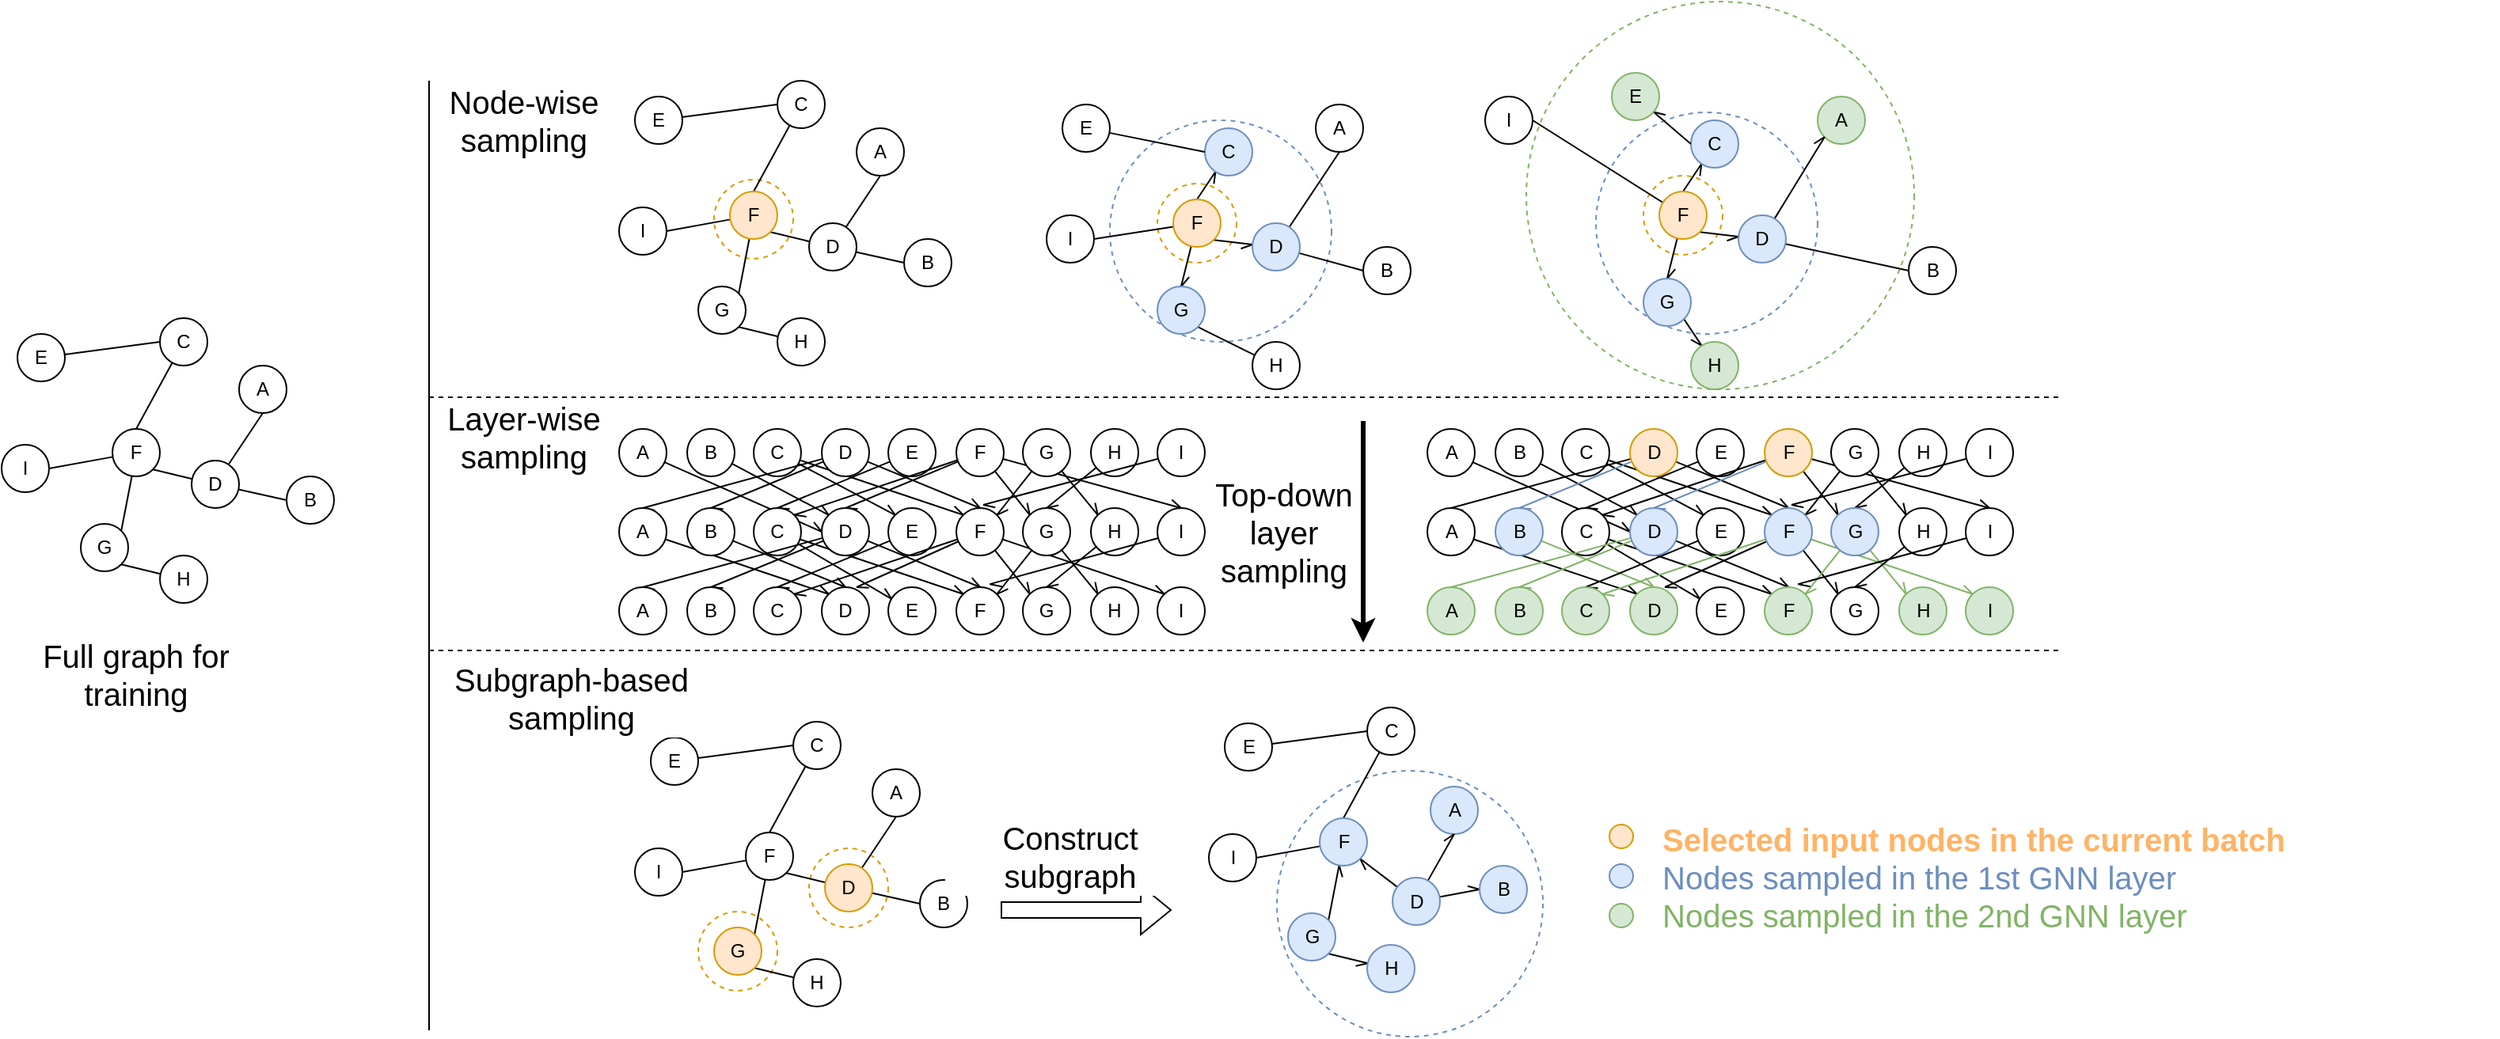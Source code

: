 <mxfile version="26.0.5">
  <diagram name="第 1 页" id="JkMTJcsDwciwHIPAk4sC">
    <mxGraphModel dx="3010" dy="2584" grid="1" gridSize="10" guides="1" tooltips="1" connect="1" arrows="1" fold="1" page="1" pageScale="1" pageWidth="827" pageHeight="1169" math="0" shadow="0">
      <root>
        <mxCell id="0" />
        <mxCell id="1" parent="0" />
        <mxCell id="H_baRf7KBt0K7RaULhYe-188" value="" style="ellipse;whiteSpace=wrap;html=1;aspect=fixed;dashed=1;strokeColor=#6C8EBF;" vertex="1" parent="1">
          <mxGeometry x="665.5" y="436" width="168" height="168" as="geometry" />
        </mxCell>
        <mxCell id="H_baRf7KBt0K7RaULhYe-190" value="" style="ellipse;whiteSpace=wrap;html=1;aspect=fixed;dashed=1;strokeColor=#D79B00;" vertex="1" parent="1">
          <mxGeometry x="370" y="485" width="50" height="50" as="geometry" />
        </mxCell>
        <mxCell id="H_baRf7KBt0K7RaULhYe-189" value="" style="ellipse;whiteSpace=wrap;html=1;aspect=fixed;dashed=1;strokeColor=#D79B00;" vertex="1" parent="1">
          <mxGeometry x="300" y="525" width="50" height="50" as="geometry" />
        </mxCell>
        <mxCell id="H_baRf7KBt0K7RaULhYe-82" value="" style="ellipse;whiteSpace=wrap;html=1;aspect=fixed;dashed=1;strokeColor=#82B366;" vertex="1" parent="1">
          <mxGeometry x="823" y="-50" width="245" height="245" as="geometry" />
        </mxCell>
        <mxCell id="H_baRf7KBt0K7RaULhYe-80" value="" style="ellipse;whiteSpace=wrap;html=1;aspect=fixed;dashed=1;strokeColor=#6C8EBF;" vertex="1" parent="1">
          <mxGeometry x="560" y="25" width="140" height="140" as="geometry" />
        </mxCell>
        <mxCell id="H_baRf7KBt0K7RaULhYe-79" value="" style="ellipse;whiteSpace=wrap;html=1;aspect=fixed;dashed=1;strokeColor=#D79B00;" vertex="1" parent="1">
          <mxGeometry x="590" y="65" width="50" height="50" as="geometry" />
        </mxCell>
        <mxCell id="H_baRf7KBt0K7RaULhYe-74" value="" style="ellipse;whiteSpace=wrap;html=1;aspect=fixed;dashed=1;strokeColor=#D79B00;" vertex="1" parent="1">
          <mxGeometry x="310" y="62.5" width="50" height="50" as="geometry" />
        </mxCell>
        <mxCell id="H_baRf7KBt0K7RaULhYe-1" value="" style="endArrow=none;html=1;rounded=0;" edge="1" parent="1">
          <mxGeometry width="50" height="50" relative="1" as="geometry">
            <mxPoint x="130" y="600" as="sourcePoint" />
            <mxPoint x="130" as="targetPoint" />
          </mxGeometry>
        </mxCell>
        <mxCell id="H_baRf7KBt0K7RaULhYe-2" value="" style="endArrow=none;dashed=1;html=1;rounded=0;" edge="1" parent="1">
          <mxGeometry width="50" height="50" relative="1" as="geometry">
            <mxPoint x="130" y="200" as="sourcePoint" />
            <mxPoint x="1160" y="200" as="targetPoint" />
          </mxGeometry>
        </mxCell>
        <mxCell id="H_baRf7KBt0K7RaULhYe-3" value="" style="endArrow=none;dashed=1;html=1;rounded=0;" edge="1" parent="1">
          <mxGeometry width="50" height="50" relative="1" as="geometry">
            <mxPoint x="130" y="360" as="sourcePoint" />
            <mxPoint x="1160" y="360" as="targetPoint" />
          </mxGeometry>
        </mxCell>
        <mxCell id="H_baRf7KBt0K7RaULhYe-4" value="A" style="ellipse;whiteSpace=wrap;html=1;aspect=fixed;" vertex="1" parent="1">
          <mxGeometry x="10" y="180" width="30" height="30" as="geometry" />
        </mxCell>
        <mxCell id="H_baRf7KBt0K7RaULhYe-17" style="edgeStyle=none;shape=connector;rounded=0;orthogonalLoop=1;jettySize=auto;html=1;entryX=0;entryY=0.5;entryDx=0;entryDy=0;strokeColor=default;align=center;verticalAlign=middle;fontFamily=Helvetica;fontSize=11;fontColor=default;labelBackgroundColor=default;endArrow=none;endFill=0;" edge="1" parent="1" source="H_baRf7KBt0K7RaULhYe-5" target="H_baRf7KBt0K7RaULhYe-6">
          <mxGeometry relative="1" as="geometry" />
        </mxCell>
        <mxCell id="H_baRf7KBt0K7RaULhYe-18" style="edgeStyle=none;shape=connector;rounded=0;orthogonalLoop=1;jettySize=auto;html=1;entryX=1;entryY=1;entryDx=0;entryDy=0;strokeColor=default;align=center;verticalAlign=middle;fontFamily=Helvetica;fontSize=11;fontColor=default;labelBackgroundColor=default;endArrow=none;endFill=0;" edge="1" parent="1" source="H_baRf7KBt0K7RaULhYe-5" target="H_baRf7KBt0K7RaULhYe-9">
          <mxGeometry relative="1" as="geometry" />
        </mxCell>
        <mxCell id="H_baRf7KBt0K7RaULhYe-19" style="edgeStyle=none;shape=connector;rounded=0;orthogonalLoop=1;jettySize=auto;html=1;entryX=0.5;entryY=1;entryDx=0;entryDy=0;strokeColor=default;align=center;verticalAlign=middle;fontFamily=Helvetica;fontSize=11;fontColor=default;labelBackgroundColor=default;endArrow=none;endFill=0;" edge="1" parent="1" source="H_baRf7KBt0K7RaULhYe-5" target="H_baRf7KBt0K7RaULhYe-4">
          <mxGeometry relative="1" as="geometry" />
        </mxCell>
        <mxCell id="H_baRf7KBt0K7RaULhYe-5" value="D" style="ellipse;whiteSpace=wrap;html=1;aspect=fixed;" vertex="1" parent="1">
          <mxGeometry x="-20" y="240" width="30" height="30" as="geometry" />
        </mxCell>
        <mxCell id="H_baRf7KBt0K7RaULhYe-6" value="B" style="ellipse;whiteSpace=wrap;html=1;aspect=fixed;" vertex="1" parent="1">
          <mxGeometry x="40" y="250" width="30" height="30" as="geometry" />
        </mxCell>
        <mxCell id="H_baRf7KBt0K7RaULhYe-16" style="edgeStyle=none;shape=connector;rounded=0;orthogonalLoop=1;jettySize=auto;html=1;entryX=1;entryY=1;entryDx=0;entryDy=0;strokeColor=default;align=center;verticalAlign=middle;fontFamily=Helvetica;fontSize=11;fontColor=default;labelBackgroundColor=default;endArrow=none;endFill=0;" edge="1" parent="1" source="H_baRf7KBt0K7RaULhYe-7" target="H_baRf7KBt0K7RaULhYe-10">
          <mxGeometry relative="1" as="geometry" />
        </mxCell>
        <mxCell id="H_baRf7KBt0K7RaULhYe-7" value="H" style="ellipse;whiteSpace=wrap;html=1;aspect=fixed;" vertex="1" parent="1">
          <mxGeometry x="-40" y="300" width="30" height="30" as="geometry" />
        </mxCell>
        <mxCell id="H_baRf7KBt0K7RaULhYe-20" style="edgeStyle=none;shape=connector;rounded=0;orthogonalLoop=1;jettySize=auto;html=1;entryX=0.5;entryY=0;entryDx=0;entryDy=0;strokeColor=default;align=center;verticalAlign=middle;fontFamily=Helvetica;fontSize=11;fontColor=default;labelBackgroundColor=default;endArrow=none;endFill=0;" edge="1" parent="1" source="H_baRf7KBt0K7RaULhYe-8" target="H_baRf7KBt0K7RaULhYe-9">
          <mxGeometry relative="1" as="geometry" />
        </mxCell>
        <mxCell id="H_baRf7KBt0K7RaULhYe-8" value="C" style="ellipse;whiteSpace=wrap;html=1;aspect=fixed;" vertex="1" parent="1">
          <mxGeometry x="-40" y="150" width="30" height="30" as="geometry" />
        </mxCell>
        <mxCell id="H_baRf7KBt0K7RaULhYe-14" style="edgeStyle=none;shape=connector;rounded=0;orthogonalLoop=1;jettySize=auto;html=1;entryX=1;entryY=0.5;entryDx=0;entryDy=0;strokeColor=default;align=center;verticalAlign=middle;fontFamily=Helvetica;fontSize=11;fontColor=default;labelBackgroundColor=default;endArrow=none;endFill=0;" edge="1" parent="1" source="H_baRf7KBt0K7RaULhYe-9" target="H_baRf7KBt0K7RaULhYe-12">
          <mxGeometry relative="1" as="geometry" />
        </mxCell>
        <mxCell id="H_baRf7KBt0K7RaULhYe-15" style="edgeStyle=none;shape=connector;rounded=0;orthogonalLoop=1;jettySize=auto;html=1;entryX=1;entryY=0;entryDx=0;entryDy=0;strokeColor=default;align=center;verticalAlign=middle;fontFamily=Helvetica;fontSize=11;fontColor=default;labelBackgroundColor=default;endArrow=none;endFill=0;" edge="1" parent="1" source="H_baRf7KBt0K7RaULhYe-9" target="H_baRf7KBt0K7RaULhYe-10">
          <mxGeometry relative="1" as="geometry" />
        </mxCell>
        <mxCell id="H_baRf7KBt0K7RaULhYe-9" value="F" style="ellipse;whiteSpace=wrap;html=1;aspect=fixed;" vertex="1" parent="1">
          <mxGeometry x="-70" y="220" width="30" height="30" as="geometry" />
        </mxCell>
        <mxCell id="H_baRf7KBt0K7RaULhYe-10" value="G" style="ellipse;whiteSpace=wrap;html=1;aspect=fixed;" vertex="1" parent="1">
          <mxGeometry x="-90" y="280" width="30" height="30" as="geometry" />
        </mxCell>
        <mxCell id="H_baRf7KBt0K7RaULhYe-13" style="rounded=0;orthogonalLoop=1;jettySize=auto;html=1;endArrow=none;endFill=0;entryX=0;entryY=0.5;entryDx=0;entryDy=0;" edge="1" parent="1" source="H_baRf7KBt0K7RaULhYe-11" target="H_baRf7KBt0K7RaULhYe-8">
          <mxGeometry relative="1" as="geometry">
            <mxPoint x="-50" y="160" as="targetPoint" />
          </mxGeometry>
        </mxCell>
        <mxCell id="H_baRf7KBt0K7RaULhYe-11" value="E" style="ellipse;whiteSpace=wrap;html=1;aspect=fixed;" vertex="1" parent="1">
          <mxGeometry x="-130" y="160" width="30" height="30" as="geometry" />
        </mxCell>
        <mxCell id="H_baRf7KBt0K7RaULhYe-12" value="I" style="ellipse;whiteSpace=wrap;html=1;aspect=fixed;" vertex="1" parent="1">
          <mxGeometry x="-140" y="230" width="30" height="30" as="geometry" />
        </mxCell>
        <mxCell id="H_baRf7KBt0K7RaULhYe-22" value="A" style="ellipse;whiteSpace=wrap;html=1;aspect=fixed;" vertex="1" parent="1">
          <mxGeometry x="400" y="30" width="30" height="30" as="geometry" />
        </mxCell>
        <mxCell id="H_baRf7KBt0K7RaULhYe-23" style="edgeStyle=none;shape=connector;rounded=0;orthogonalLoop=1;jettySize=auto;html=1;entryX=0;entryY=0.5;entryDx=0;entryDy=0;strokeColor=default;align=center;verticalAlign=middle;fontFamily=Helvetica;fontSize=11;fontColor=default;labelBackgroundColor=default;endArrow=none;endFill=0;" edge="1" parent="1" source="H_baRf7KBt0K7RaULhYe-26" target="H_baRf7KBt0K7RaULhYe-27">
          <mxGeometry relative="1" as="geometry" />
        </mxCell>
        <mxCell id="H_baRf7KBt0K7RaULhYe-24" style="edgeStyle=none;shape=connector;rounded=0;orthogonalLoop=1;jettySize=auto;html=1;entryX=1;entryY=1;entryDx=0;entryDy=0;strokeColor=default;align=center;verticalAlign=middle;fontFamily=Helvetica;fontSize=11;fontColor=default;labelBackgroundColor=default;endArrow=none;endFill=0;" edge="1" parent="1" source="H_baRf7KBt0K7RaULhYe-26" target="H_baRf7KBt0K7RaULhYe-34">
          <mxGeometry relative="1" as="geometry" />
        </mxCell>
        <mxCell id="H_baRf7KBt0K7RaULhYe-25" style="edgeStyle=none;shape=connector;rounded=0;orthogonalLoop=1;jettySize=auto;html=1;entryX=0.5;entryY=1;entryDx=0;entryDy=0;strokeColor=default;align=center;verticalAlign=middle;fontFamily=Helvetica;fontSize=11;fontColor=default;labelBackgroundColor=default;endArrow=none;endFill=0;" edge="1" parent="1" source="H_baRf7KBt0K7RaULhYe-26" target="H_baRf7KBt0K7RaULhYe-22">
          <mxGeometry relative="1" as="geometry" />
        </mxCell>
        <mxCell id="H_baRf7KBt0K7RaULhYe-26" value="D" style="ellipse;whiteSpace=wrap;html=1;aspect=fixed;" vertex="1" parent="1">
          <mxGeometry x="370" y="90" width="30" height="30" as="geometry" />
        </mxCell>
        <mxCell id="H_baRf7KBt0K7RaULhYe-27" value="B" style="ellipse;whiteSpace=wrap;html=1;aspect=fixed;" vertex="1" parent="1">
          <mxGeometry x="430" y="100" width="30" height="30" as="geometry" />
        </mxCell>
        <mxCell id="H_baRf7KBt0K7RaULhYe-28" style="edgeStyle=none;shape=connector;rounded=0;orthogonalLoop=1;jettySize=auto;html=1;entryX=1;entryY=1;entryDx=0;entryDy=0;strokeColor=default;align=center;verticalAlign=middle;fontFamily=Helvetica;fontSize=11;fontColor=default;labelBackgroundColor=default;endArrow=none;endFill=0;" edge="1" parent="1" source="H_baRf7KBt0K7RaULhYe-29" target="H_baRf7KBt0K7RaULhYe-35">
          <mxGeometry relative="1" as="geometry" />
        </mxCell>
        <mxCell id="H_baRf7KBt0K7RaULhYe-29" value="H" style="ellipse;whiteSpace=wrap;html=1;aspect=fixed;" vertex="1" parent="1">
          <mxGeometry x="350" y="150" width="30" height="30" as="geometry" />
        </mxCell>
        <mxCell id="H_baRf7KBt0K7RaULhYe-30" style="edgeStyle=none;shape=connector;rounded=0;orthogonalLoop=1;jettySize=auto;html=1;entryX=0.5;entryY=0;entryDx=0;entryDy=0;strokeColor=default;align=center;verticalAlign=middle;fontFamily=Helvetica;fontSize=11;fontColor=default;labelBackgroundColor=default;endArrow=none;endFill=0;" edge="1" parent="1" source="H_baRf7KBt0K7RaULhYe-31" target="H_baRf7KBt0K7RaULhYe-34">
          <mxGeometry relative="1" as="geometry" />
        </mxCell>
        <mxCell id="H_baRf7KBt0K7RaULhYe-31" value="C" style="ellipse;whiteSpace=wrap;html=1;aspect=fixed;" vertex="1" parent="1">
          <mxGeometry x="350" width="30" height="30" as="geometry" />
        </mxCell>
        <mxCell id="H_baRf7KBt0K7RaULhYe-33" style="edgeStyle=none;shape=connector;rounded=0;orthogonalLoop=1;jettySize=auto;html=1;entryX=1;entryY=0;entryDx=0;entryDy=0;strokeColor=default;align=center;verticalAlign=middle;fontFamily=Helvetica;fontSize=11;fontColor=default;labelBackgroundColor=default;endArrow=none;endFill=0;" edge="1" parent="1" source="H_baRf7KBt0K7RaULhYe-34" target="H_baRf7KBt0K7RaULhYe-35">
          <mxGeometry relative="1" as="geometry" />
        </mxCell>
        <mxCell id="H_baRf7KBt0K7RaULhYe-77" style="edgeStyle=none;shape=connector;rounded=0;orthogonalLoop=1;jettySize=auto;html=1;entryX=1;entryY=0.5;entryDx=0;entryDy=0;strokeColor=default;align=center;verticalAlign=middle;fontFamily=Helvetica;fontSize=11;fontColor=default;labelBackgroundColor=default;endArrow=none;endFill=0;" edge="1" parent="1" source="H_baRf7KBt0K7RaULhYe-34" target="H_baRf7KBt0K7RaULhYe-38">
          <mxGeometry relative="1" as="geometry" />
        </mxCell>
        <mxCell id="H_baRf7KBt0K7RaULhYe-34" value="F" style="ellipse;whiteSpace=wrap;html=1;aspect=fixed;fillColor=#ffe6cc;strokeColor=#d79b00;" vertex="1" parent="1">
          <mxGeometry x="320" y="70" width="30" height="30" as="geometry" />
        </mxCell>
        <mxCell id="H_baRf7KBt0K7RaULhYe-35" value="G" style="ellipse;whiteSpace=wrap;html=1;aspect=fixed;" vertex="1" parent="1">
          <mxGeometry x="300" y="130" width="30" height="30" as="geometry" />
        </mxCell>
        <mxCell id="H_baRf7KBt0K7RaULhYe-36" style="rounded=0;orthogonalLoop=1;jettySize=auto;html=1;endArrow=none;endFill=0;entryX=0;entryY=0.5;entryDx=0;entryDy=0;" edge="1" parent="1" source="H_baRf7KBt0K7RaULhYe-37" target="H_baRf7KBt0K7RaULhYe-31">
          <mxGeometry relative="1" as="geometry">
            <mxPoint x="340" y="10" as="targetPoint" />
          </mxGeometry>
        </mxCell>
        <mxCell id="H_baRf7KBt0K7RaULhYe-37" value="E" style="ellipse;whiteSpace=wrap;html=1;aspect=fixed;" vertex="1" parent="1">
          <mxGeometry x="260" y="10" width="30" height="30" as="geometry" />
        </mxCell>
        <mxCell id="H_baRf7KBt0K7RaULhYe-38" value="I" style="ellipse;whiteSpace=wrap;html=1;aspect=fixed;" vertex="1" parent="1">
          <mxGeometry x="250" y="80" width="30" height="30" as="geometry" />
        </mxCell>
        <mxCell id="H_baRf7KBt0K7RaULhYe-39" value="A" style="ellipse;whiteSpace=wrap;html=1;aspect=fixed;" vertex="1" parent="1">
          <mxGeometry x="690" y="15" width="30" height="30" as="geometry" />
        </mxCell>
        <mxCell id="H_baRf7KBt0K7RaULhYe-40" style="edgeStyle=none;shape=connector;rounded=0;orthogonalLoop=1;jettySize=auto;html=1;entryX=0;entryY=0.5;entryDx=0;entryDy=0;strokeColor=default;align=center;verticalAlign=middle;fontFamily=Helvetica;fontSize=11;fontColor=default;labelBackgroundColor=default;endArrow=none;endFill=0;" edge="1" parent="1" source="H_baRf7KBt0K7RaULhYe-43" target="H_baRf7KBt0K7RaULhYe-44">
          <mxGeometry relative="1" as="geometry" />
        </mxCell>
        <mxCell id="H_baRf7KBt0K7RaULhYe-41" style="edgeStyle=none;shape=connector;rounded=0;orthogonalLoop=1;jettySize=auto;html=1;entryX=1;entryY=1;entryDx=0;entryDy=0;strokeColor=default;align=center;verticalAlign=middle;fontFamily=Helvetica;fontSize=11;fontColor=default;labelBackgroundColor=default;endArrow=none;endFill=0;startArrow=openAsync;startFill=0;" edge="1" parent="1" source="H_baRf7KBt0K7RaULhYe-43" target="H_baRf7KBt0K7RaULhYe-51">
          <mxGeometry relative="1" as="geometry" />
        </mxCell>
        <mxCell id="H_baRf7KBt0K7RaULhYe-42" style="edgeStyle=none;shape=connector;rounded=0;orthogonalLoop=1;jettySize=auto;html=1;entryX=0.5;entryY=1;entryDx=0;entryDy=0;strokeColor=default;align=center;verticalAlign=middle;fontFamily=Helvetica;fontSize=11;fontColor=default;labelBackgroundColor=default;endArrow=none;endFill=0;" edge="1" parent="1" source="H_baRf7KBt0K7RaULhYe-43" target="H_baRf7KBt0K7RaULhYe-39">
          <mxGeometry relative="1" as="geometry" />
        </mxCell>
        <mxCell id="H_baRf7KBt0K7RaULhYe-43" value="D" style="ellipse;whiteSpace=wrap;html=1;aspect=fixed;fillColor=#dae8fc;strokeColor=#6c8ebf;" vertex="1" parent="1">
          <mxGeometry x="650" y="90" width="30" height="30" as="geometry" />
        </mxCell>
        <mxCell id="H_baRf7KBt0K7RaULhYe-44" value="B" style="ellipse;whiteSpace=wrap;html=1;aspect=fixed;" vertex="1" parent="1">
          <mxGeometry x="720" y="105" width="30" height="30" as="geometry" />
        </mxCell>
        <mxCell id="H_baRf7KBt0K7RaULhYe-45" style="edgeStyle=none;shape=connector;rounded=0;orthogonalLoop=1;jettySize=auto;html=1;entryX=1;entryY=1;entryDx=0;entryDy=0;strokeColor=default;align=center;verticalAlign=middle;fontFamily=Helvetica;fontSize=11;fontColor=default;labelBackgroundColor=default;endArrow=none;endFill=0;" edge="1" parent="1" source="H_baRf7KBt0K7RaULhYe-46" target="H_baRf7KBt0K7RaULhYe-52">
          <mxGeometry relative="1" as="geometry" />
        </mxCell>
        <mxCell id="H_baRf7KBt0K7RaULhYe-46" value="H" style="ellipse;whiteSpace=wrap;html=1;aspect=fixed;" vertex="1" parent="1">
          <mxGeometry x="650" y="165" width="30" height="30" as="geometry" />
        </mxCell>
        <mxCell id="H_baRf7KBt0K7RaULhYe-47" style="edgeStyle=none;shape=connector;rounded=0;orthogonalLoop=1;jettySize=auto;html=1;entryX=0.5;entryY=0;entryDx=0;entryDy=0;strokeColor=default;align=center;verticalAlign=middle;fontFamily=Helvetica;fontSize=11;fontColor=default;labelBackgroundColor=default;endArrow=none;endFill=0;startArrow=openAsync;startFill=0;" edge="1" parent="1" source="H_baRf7KBt0K7RaULhYe-48" target="H_baRf7KBt0K7RaULhYe-51">
          <mxGeometry relative="1" as="geometry" />
        </mxCell>
        <mxCell id="H_baRf7KBt0K7RaULhYe-48" value="C" style="ellipse;whiteSpace=wrap;html=1;aspect=fixed;fillColor=#dae8fc;strokeColor=#6c8ebf;" vertex="1" parent="1">
          <mxGeometry x="620" y="30" width="30" height="30" as="geometry" />
        </mxCell>
        <mxCell id="H_baRf7KBt0K7RaULhYe-49" style="edgeStyle=none;shape=connector;rounded=0;orthogonalLoop=1;jettySize=auto;html=1;entryX=1;entryY=0.5;entryDx=0;entryDy=0;strokeColor=default;align=center;verticalAlign=middle;fontFamily=Helvetica;fontSize=11;fontColor=default;labelBackgroundColor=default;endArrow=none;endFill=0;" edge="1" parent="1" source="H_baRf7KBt0K7RaULhYe-51" target="H_baRf7KBt0K7RaULhYe-55">
          <mxGeometry relative="1" as="geometry" />
        </mxCell>
        <mxCell id="H_baRf7KBt0K7RaULhYe-50" style="edgeStyle=none;shape=connector;rounded=0;orthogonalLoop=1;jettySize=auto;html=1;entryX=0.5;entryY=0;entryDx=0;entryDy=0;strokeColor=default;align=center;verticalAlign=middle;fontFamily=Helvetica;fontSize=11;fontColor=default;labelBackgroundColor=default;endArrow=openAsync;endFill=0;" edge="1" parent="1" source="H_baRf7KBt0K7RaULhYe-51" target="H_baRf7KBt0K7RaULhYe-52">
          <mxGeometry relative="1" as="geometry" />
        </mxCell>
        <mxCell id="H_baRf7KBt0K7RaULhYe-51" value="F" style="ellipse;whiteSpace=wrap;html=1;aspect=fixed;fillColor=#ffe6cc;strokeColor=#d79b00;" vertex="1" parent="1">
          <mxGeometry x="600" y="75" width="30" height="30" as="geometry" />
        </mxCell>
        <mxCell id="H_baRf7KBt0K7RaULhYe-52" value="G" style="ellipse;whiteSpace=wrap;html=1;aspect=fixed;fillColor=#dae8fc;strokeColor=#6c8ebf;" vertex="1" parent="1">
          <mxGeometry x="590" y="130" width="30" height="30" as="geometry" />
        </mxCell>
        <mxCell id="H_baRf7KBt0K7RaULhYe-53" style="rounded=0;orthogonalLoop=1;jettySize=auto;html=1;endArrow=none;endFill=0;entryX=0;entryY=0.5;entryDx=0;entryDy=0;" edge="1" parent="1" source="H_baRf7KBt0K7RaULhYe-54" target="H_baRf7KBt0K7RaULhYe-48">
          <mxGeometry relative="1" as="geometry">
            <mxPoint x="620" y="15" as="targetPoint" />
          </mxGeometry>
        </mxCell>
        <mxCell id="H_baRf7KBt0K7RaULhYe-54" value="E" style="ellipse;whiteSpace=wrap;html=1;aspect=fixed;" vertex="1" parent="1">
          <mxGeometry x="530" y="15" width="30" height="30" as="geometry" />
        </mxCell>
        <mxCell id="H_baRf7KBt0K7RaULhYe-55" value="I" style="ellipse;whiteSpace=wrap;html=1;aspect=fixed;" vertex="1" parent="1">
          <mxGeometry x="520" y="85" width="30" height="30" as="geometry" />
        </mxCell>
        <mxCell id="H_baRf7KBt0K7RaULhYe-56" value="&lt;font style=&quot;color: rgb(255, 179, 102); font-size: 20px;&quot;&gt;&lt;b style=&quot;&quot;&gt;Selected input nodes in the current batch&lt;/b&gt;&lt;/font&gt;&lt;div&gt;&lt;font style=&quot;font-size: 20px; color: rgb(108, 142, 191);&quot;&gt;Nodes sampled in the 1st GNN layer&lt;/font&gt;&lt;/div&gt;&lt;div&gt;&lt;font style=&quot;font-size: 20px; color: rgb(130, 179, 102);&quot;&gt;Nodes sampled in the 2nd GNN layer&lt;/font&gt;&lt;/div&gt;" style="text;html=1;align=left;verticalAlign=middle;whiteSpace=wrap;rounded=0;fontFamily=Helvetica;fontSize=11;fontColor=default;labelBackgroundColor=default;" vertex="1" parent="1">
          <mxGeometry x="907" y="455.5" width="530" height="94" as="geometry" />
        </mxCell>
        <mxCell id="H_baRf7KBt0K7RaULhYe-86" value="" style="ellipse;whiteSpace=wrap;html=1;aspect=fixed;dashed=1;strokeColor=#6C8EBF;" vertex="1" parent="1">
          <mxGeometry x="867" y="20" width="140" height="140" as="geometry" />
        </mxCell>
        <mxCell id="H_baRf7KBt0K7RaULhYe-87" value="" style="ellipse;whiteSpace=wrap;html=1;aspect=fixed;dashed=1;strokeColor=#D79B00;" vertex="1" parent="1">
          <mxGeometry x="897" y="60" width="50" height="50" as="geometry" />
        </mxCell>
        <mxCell id="H_baRf7KBt0K7RaULhYe-88" value="A" style="ellipse;whiteSpace=wrap;html=1;aspect=fixed;fillColor=#d5e8d4;strokeColor=#82b366;" vertex="1" parent="1">
          <mxGeometry x="1007" y="10" width="30" height="30" as="geometry" />
        </mxCell>
        <mxCell id="H_baRf7KBt0K7RaULhYe-89" style="edgeStyle=none;shape=connector;rounded=0;orthogonalLoop=1;jettySize=auto;html=1;entryX=0;entryY=0.5;entryDx=0;entryDy=0;strokeColor=default;align=center;verticalAlign=middle;fontFamily=Helvetica;fontSize=11;fontColor=default;labelBackgroundColor=default;endArrow=none;endFill=0;" edge="1" parent="1" source="H_baRf7KBt0K7RaULhYe-92" target="H_baRf7KBt0K7RaULhYe-93">
          <mxGeometry relative="1" as="geometry" />
        </mxCell>
        <mxCell id="H_baRf7KBt0K7RaULhYe-90" style="edgeStyle=none;shape=connector;rounded=0;orthogonalLoop=1;jettySize=auto;html=1;entryX=1;entryY=1;entryDx=0;entryDy=0;strokeColor=default;align=center;verticalAlign=middle;fontFamily=Helvetica;fontSize=11;fontColor=default;labelBackgroundColor=default;endArrow=none;endFill=0;startArrow=openAsync;startFill=0;" edge="1" parent="1" source="H_baRf7KBt0K7RaULhYe-92" target="H_baRf7KBt0K7RaULhYe-100">
          <mxGeometry relative="1" as="geometry" />
        </mxCell>
        <mxCell id="H_baRf7KBt0K7RaULhYe-91" style="edgeStyle=none;shape=connector;rounded=0;orthogonalLoop=1;jettySize=auto;html=1;entryX=0;entryY=1;entryDx=0;entryDy=0;strokeColor=default;align=center;verticalAlign=middle;fontFamily=Helvetica;fontSize=11;fontColor=default;labelBackgroundColor=default;endArrow=openAsync;endFill=0;" edge="1" parent="1" source="H_baRf7KBt0K7RaULhYe-92" target="H_baRf7KBt0K7RaULhYe-88">
          <mxGeometry relative="1" as="geometry" />
        </mxCell>
        <mxCell id="H_baRf7KBt0K7RaULhYe-92" value="D" style="ellipse;whiteSpace=wrap;html=1;aspect=fixed;fillColor=#dae8fc;strokeColor=#6c8ebf;" vertex="1" parent="1">
          <mxGeometry x="957" y="85" width="30" height="30" as="geometry" />
        </mxCell>
        <mxCell id="H_baRf7KBt0K7RaULhYe-93" value="B" style="ellipse;whiteSpace=wrap;html=1;aspect=fixed;" vertex="1" parent="1">
          <mxGeometry x="1064.5" y="105" width="30" height="30" as="geometry" />
        </mxCell>
        <mxCell id="H_baRf7KBt0K7RaULhYe-94" style="edgeStyle=none;shape=connector;rounded=0;orthogonalLoop=1;jettySize=auto;html=1;entryX=1;entryY=1;entryDx=0;entryDy=0;strokeColor=default;align=center;verticalAlign=middle;fontFamily=Helvetica;fontSize=11;fontColor=default;labelBackgroundColor=default;endArrow=none;endFill=0;startArrow=openAsync;startFill=0;" edge="1" parent="1" source="H_baRf7KBt0K7RaULhYe-95" target="H_baRf7KBt0K7RaULhYe-101">
          <mxGeometry relative="1" as="geometry" />
        </mxCell>
        <mxCell id="H_baRf7KBt0K7RaULhYe-95" value="H" style="ellipse;whiteSpace=wrap;html=1;aspect=fixed;fillColor=#d5e8d4;strokeColor=#82b366;" vertex="1" parent="1">
          <mxGeometry x="927" y="165" width="30" height="30" as="geometry" />
        </mxCell>
        <mxCell id="H_baRf7KBt0K7RaULhYe-96" style="edgeStyle=none;shape=connector;rounded=0;orthogonalLoop=1;jettySize=auto;html=1;entryX=0.5;entryY=0;entryDx=0;entryDy=0;strokeColor=default;align=center;verticalAlign=middle;fontFamily=Helvetica;fontSize=11;fontColor=default;labelBackgroundColor=default;endArrow=none;endFill=0;startArrow=openAsync;startFill=0;" edge="1" parent="1" source="H_baRf7KBt0K7RaULhYe-97" target="H_baRf7KBt0K7RaULhYe-100">
          <mxGeometry relative="1" as="geometry" />
        </mxCell>
        <mxCell id="H_baRf7KBt0K7RaULhYe-97" value="C" style="ellipse;whiteSpace=wrap;html=1;aspect=fixed;fillColor=#dae8fc;strokeColor=#6c8ebf;" vertex="1" parent="1">
          <mxGeometry x="927" y="25" width="30" height="30" as="geometry" />
        </mxCell>
        <mxCell id="H_baRf7KBt0K7RaULhYe-98" style="edgeStyle=none;shape=connector;rounded=0;orthogonalLoop=1;jettySize=auto;html=1;entryX=1;entryY=0.5;entryDx=0;entryDy=0;strokeColor=default;align=center;verticalAlign=middle;fontFamily=Helvetica;fontSize=11;fontColor=default;labelBackgroundColor=default;endArrow=none;endFill=0;" edge="1" parent="1" source="H_baRf7KBt0K7RaULhYe-100" target="H_baRf7KBt0K7RaULhYe-104">
          <mxGeometry relative="1" as="geometry" />
        </mxCell>
        <mxCell id="H_baRf7KBt0K7RaULhYe-99" style="edgeStyle=none;shape=connector;rounded=0;orthogonalLoop=1;jettySize=auto;html=1;entryX=0.5;entryY=0;entryDx=0;entryDy=0;strokeColor=default;align=center;verticalAlign=middle;fontFamily=Helvetica;fontSize=11;fontColor=default;labelBackgroundColor=default;endArrow=openAsync;endFill=0;" edge="1" parent="1" source="H_baRf7KBt0K7RaULhYe-100" target="H_baRf7KBt0K7RaULhYe-101">
          <mxGeometry relative="1" as="geometry" />
        </mxCell>
        <mxCell id="H_baRf7KBt0K7RaULhYe-100" value="F" style="ellipse;whiteSpace=wrap;html=1;aspect=fixed;fillColor=#ffe6cc;strokeColor=#d79b00;" vertex="1" parent="1">
          <mxGeometry x="907" y="70" width="30" height="30" as="geometry" />
        </mxCell>
        <mxCell id="H_baRf7KBt0K7RaULhYe-101" value="G" style="ellipse;whiteSpace=wrap;html=1;aspect=fixed;fillColor=#dae8fc;strokeColor=#6c8ebf;" vertex="1" parent="1">
          <mxGeometry x="897" y="125" width="30" height="30" as="geometry" />
        </mxCell>
        <mxCell id="H_baRf7KBt0K7RaULhYe-102" style="rounded=0;orthogonalLoop=1;jettySize=auto;html=1;endArrow=none;endFill=0;entryX=0;entryY=0.5;entryDx=0;entryDy=0;startArrow=openAsync;startFill=0;" edge="1" parent="1" source="H_baRf7KBt0K7RaULhYe-103" target="H_baRf7KBt0K7RaULhYe-97">
          <mxGeometry relative="1" as="geometry">
            <mxPoint x="927" y="10" as="targetPoint" />
          </mxGeometry>
        </mxCell>
        <mxCell id="H_baRf7KBt0K7RaULhYe-103" value="E" style="ellipse;whiteSpace=wrap;html=1;aspect=fixed;fillColor=#d5e8d4;strokeColor=#82b366;" vertex="1" parent="1">
          <mxGeometry x="877" y="-5" width="30" height="30" as="geometry" />
        </mxCell>
        <mxCell id="H_baRf7KBt0K7RaULhYe-104" value="I" style="ellipse;whiteSpace=wrap;html=1;aspect=fixed;" vertex="1" parent="1">
          <mxGeometry x="797" y="10" width="30" height="30" as="geometry" />
        </mxCell>
        <mxCell id="H_baRf7KBt0K7RaULhYe-231" style="edgeStyle=none;shape=connector;rounded=0;orthogonalLoop=1;jettySize=auto;html=1;entryX=0;entryY=0.5;entryDx=0;entryDy=0;strokeColor=default;align=center;verticalAlign=middle;fontFamily=Helvetica;fontSize=11;fontColor=default;labelBackgroundColor=default;endArrow=openAsync;endFill=0;" edge="1" parent="1" source="H_baRf7KBt0K7RaULhYe-106" target="H_baRf7KBt0K7RaULhYe-126">
          <mxGeometry relative="1" as="geometry" />
        </mxCell>
        <mxCell id="H_baRf7KBt0K7RaULhYe-106" value="A" style="ellipse;whiteSpace=wrap;html=1;aspect=fixed;" vertex="1" parent="1">
          <mxGeometry x="250" y="220" width="30" height="30" as="geometry" />
        </mxCell>
        <mxCell id="H_baRf7KBt0K7RaULhYe-232" style="edgeStyle=none;shape=connector;rounded=0;orthogonalLoop=1;jettySize=auto;html=1;entryX=0;entryY=0;entryDx=0;entryDy=0;strokeColor=default;align=center;verticalAlign=middle;fontFamily=Helvetica;fontSize=11;fontColor=default;labelBackgroundColor=default;endArrow=openAsync;endFill=0;" edge="1" parent="1" source="H_baRf7KBt0K7RaULhYe-107" target="H_baRf7KBt0K7RaULhYe-126">
          <mxGeometry relative="1" as="geometry" />
        </mxCell>
        <mxCell id="H_baRf7KBt0K7RaULhYe-107" value="B" style="ellipse;whiteSpace=wrap;html=1;aspect=fixed;" vertex="1" parent="1">
          <mxGeometry x="293" y="220" width="30" height="30" as="geometry" />
        </mxCell>
        <mxCell id="H_baRf7KBt0K7RaULhYe-233" style="edgeStyle=none;shape=connector;rounded=0;orthogonalLoop=1;jettySize=auto;html=1;entryX=0;entryY=0;entryDx=0;entryDy=0;strokeColor=default;align=center;verticalAlign=middle;fontFamily=Helvetica;fontSize=11;fontColor=default;labelBackgroundColor=default;endArrow=openAsync;endFill=0;" edge="1" parent="1" source="H_baRf7KBt0K7RaULhYe-116" target="H_baRf7KBt0K7RaULhYe-127">
          <mxGeometry relative="1" as="geometry" />
        </mxCell>
        <mxCell id="H_baRf7KBt0K7RaULhYe-234" style="edgeStyle=none;shape=connector;rounded=0;orthogonalLoop=1;jettySize=auto;html=1;entryX=0;entryY=0;entryDx=0;entryDy=0;strokeColor=default;align=center;verticalAlign=middle;fontFamily=Helvetica;fontSize=11;fontColor=default;labelBackgroundColor=default;endArrow=openAsync;endFill=0;" edge="1" parent="1" source="H_baRf7KBt0K7RaULhYe-116" target="H_baRf7KBt0K7RaULhYe-128">
          <mxGeometry relative="1" as="geometry" />
        </mxCell>
        <mxCell id="H_baRf7KBt0K7RaULhYe-116" value="C" style="ellipse;whiteSpace=wrap;html=1;aspect=fixed;" vertex="1" parent="1">
          <mxGeometry x="335" y="220" width="30" height="30" as="geometry" />
        </mxCell>
        <mxCell id="H_baRf7KBt0K7RaULhYe-235" style="edgeStyle=none;shape=connector;rounded=0;orthogonalLoop=1;jettySize=auto;html=1;entryX=0.5;entryY=0;entryDx=0;entryDy=0;strokeColor=default;align=center;verticalAlign=middle;fontFamily=Helvetica;fontSize=11;fontColor=default;labelBackgroundColor=default;endArrow=openAsync;endFill=0;" edge="1" parent="1" source="H_baRf7KBt0K7RaULhYe-117" target="H_baRf7KBt0K7RaULhYe-123">
          <mxGeometry relative="1" as="geometry" />
        </mxCell>
        <mxCell id="H_baRf7KBt0K7RaULhYe-236" style="edgeStyle=none;shape=connector;rounded=0;orthogonalLoop=1;jettySize=auto;html=1;entryX=0.5;entryY=0;entryDx=0;entryDy=0;strokeColor=default;align=center;verticalAlign=middle;fontFamily=Helvetica;fontSize=11;fontColor=default;labelBackgroundColor=default;endArrow=openAsync;endFill=0;" edge="1" parent="1" source="H_baRf7KBt0K7RaULhYe-117" target="H_baRf7KBt0K7RaULhYe-124">
          <mxGeometry relative="1" as="geometry" />
        </mxCell>
        <mxCell id="H_baRf7KBt0K7RaULhYe-237" style="edgeStyle=none;shape=connector;rounded=0;orthogonalLoop=1;jettySize=auto;html=1;entryX=0.5;entryY=0;entryDx=0;entryDy=0;strokeColor=default;align=center;verticalAlign=middle;fontFamily=Helvetica;fontSize=11;fontColor=default;labelBackgroundColor=default;endArrow=openAsync;endFill=0;" edge="1" parent="1" source="H_baRf7KBt0K7RaULhYe-117" target="H_baRf7KBt0K7RaULhYe-128">
          <mxGeometry relative="1" as="geometry" />
        </mxCell>
        <mxCell id="H_baRf7KBt0K7RaULhYe-117" value="D" style="ellipse;whiteSpace=wrap;html=1;aspect=fixed;" vertex="1" parent="1">
          <mxGeometry x="378" y="220" width="30" height="30" as="geometry" />
        </mxCell>
        <mxCell id="H_baRf7KBt0K7RaULhYe-238" style="edgeStyle=none;shape=connector;rounded=0;orthogonalLoop=1;jettySize=auto;html=1;entryX=0.5;entryY=0;entryDx=0;entryDy=0;strokeColor=default;align=center;verticalAlign=middle;fontFamily=Helvetica;fontSize=11;fontColor=default;labelBackgroundColor=default;endArrow=openAsync;endFill=0;" edge="1" parent="1" source="H_baRf7KBt0K7RaULhYe-118" target="H_baRf7KBt0K7RaULhYe-125">
          <mxGeometry relative="1" as="geometry" />
        </mxCell>
        <mxCell id="H_baRf7KBt0K7RaULhYe-118" value="E" style="ellipse;whiteSpace=wrap;html=1;aspect=fixed;" vertex="1" parent="1">
          <mxGeometry x="420" y="220" width="30" height="30" as="geometry" />
        </mxCell>
        <mxCell id="H_baRf7KBt0K7RaULhYe-239" style="edgeStyle=none;shape=connector;rounded=0;orthogonalLoop=1;jettySize=auto;html=1;entryX=1;entryY=0;entryDx=0;entryDy=0;strokeColor=default;align=center;verticalAlign=middle;fontFamily=Helvetica;fontSize=11;fontColor=default;labelBackgroundColor=default;endArrow=openAsync;endFill=0;" edge="1" parent="1" source="H_baRf7KBt0K7RaULhYe-119" target="H_baRf7KBt0K7RaULhYe-125">
          <mxGeometry relative="1" as="geometry" />
        </mxCell>
        <mxCell id="H_baRf7KBt0K7RaULhYe-240" style="edgeStyle=none;shape=connector;rounded=0;orthogonalLoop=1;jettySize=auto;html=1;entryX=0.5;entryY=0;entryDx=0;entryDy=0;strokeColor=default;align=center;verticalAlign=middle;fontFamily=Helvetica;fontSize=11;fontColor=default;labelBackgroundColor=default;endArrow=openAsync;endFill=0;" edge="1" parent="1" source="H_baRf7KBt0K7RaULhYe-119" target="H_baRf7KBt0K7RaULhYe-126">
          <mxGeometry relative="1" as="geometry" />
        </mxCell>
        <mxCell id="H_baRf7KBt0K7RaULhYe-241" style="edgeStyle=none;shape=connector;rounded=0;orthogonalLoop=1;jettySize=auto;html=1;entryX=0;entryY=0;entryDx=0;entryDy=0;strokeColor=default;align=center;verticalAlign=middle;fontFamily=Helvetica;fontSize=11;fontColor=default;labelBackgroundColor=default;endArrow=openAsync;endFill=0;" edge="1" parent="1" source="H_baRf7KBt0K7RaULhYe-119" target="H_baRf7KBt0K7RaULhYe-129">
          <mxGeometry relative="1" as="geometry" />
        </mxCell>
        <mxCell id="H_baRf7KBt0K7RaULhYe-242" style="edgeStyle=none;shape=connector;rounded=0;orthogonalLoop=1;jettySize=auto;html=1;entryX=0.5;entryY=0;entryDx=0;entryDy=0;strokeColor=default;align=center;verticalAlign=middle;fontFamily=Helvetica;fontSize=11;fontColor=default;labelBackgroundColor=default;endArrow=openAsync;endFill=0;" edge="1" parent="1" source="H_baRf7KBt0K7RaULhYe-119" target="H_baRf7KBt0K7RaULhYe-131">
          <mxGeometry relative="1" as="geometry" />
        </mxCell>
        <mxCell id="H_baRf7KBt0K7RaULhYe-119" value="F" style="ellipse;whiteSpace=wrap;html=1;aspect=fixed;" vertex="1" parent="1">
          <mxGeometry x="463" y="220" width="30" height="30" as="geometry" />
        </mxCell>
        <mxCell id="H_baRf7KBt0K7RaULhYe-243" style="edgeStyle=none;shape=connector;rounded=0;orthogonalLoop=1;jettySize=auto;html=1;entryX=1;entryY=0;entryDx=0;entryDy=0;strokeColor=default;align=center;verticalAlign=middle;fontFamily=Helvetica;fontSize=11;fontColor=default;labelBackgroundColor=default;endArrow=openAsync;endFill=0;" edge="1" parent="1" source="H_baRf7KBt0K7RaULhYe-120" target="H_baRf7KBt0K7RaULhYe-128">
          <mxGeometry relative="1" as="geometry" />
        </mxCell>
        <mxCell id="H_baRf7KBt0K7RaULhYe-244" style="edgeStyle=none;shape=connector;rounded=0;orthogonalLoop=1;jettySize=auto;html=1;entryX=0;entryY=0;entryDx=0;entryDy=0;strokeColor=default;align=center;verticalAlign=middle;fontFamily=Helvetica;fontSize=11;fontColor=default;labelBackgroundColor=default;endArrow=openAsync;endFill=0;" edge="1" parent="1" source="H_baRf7KBt0K7RaULhYe-120" target="H_baRf7KBt0K7RaULhYe-130">
          <mxGeometry relative="1" as="geometry" />
        </mxCell>
        <mxCell id="H_baRf7KBt0K7RaULhYe-120" value="G" style="ellipse;whiteSpace=wrap;html=1;aspect=fixed;" vertex="1" parent="1">
          <mxGeometry x="505" y="220" width="30" height="30" as="geometry" />
        </mxCell>
        <mxCell id="H_baRf7KBt0K7RaULhYe-245" style="edgeStyle=none;shape=connector;rounded=0;orthogonalLoop=1;jettySize=auto;html=1;entryX=0.5;entryY=0;entryDx=0;entryDy=0;strokeColor=default;align=center;verticalAlign=middle;fontFamily=Helvetica;fontSize=11;fontColor=default;labelBackgroundColor=default;endArrow=openAsync;endFill=0;" edge="1" parent="1" source="H_baRf7KBt0K7RaULhYe-121" target="H_baRf7KBt0K7RaULhYe-129">
          <mxGeometry relative="1" as="geometry" />
        </mxCell>
        <mxCell id="H_baRf7KBt0K7RaULhYe-121" value="H" style="ellipse;whiteSpace=wrap;html=1;aspect=fixed;" vertex="1" parent="1">
          <mxGeometry x="548" y="220" width="30" height="30" as="geometry" />
        </mxCell>
        <mxCell id="H_baRf7KBt0K7RaULhYe-246" style="edgeStyle=none;shape=connector;rounded=0;orthogonalLoop=1;jettySize=auto;html=1;strokeColor=default;align=center;verticalAlign=middle;fontFamily=Helvetica;fontSize=11;fontColor=default;labelBackgroundColor=default;endArrow=openAsync;endFill=0;" edge="1" parent="1" source="H_baRf7KBt0K7RaULhYe-122">
          <mxGeometry relative="1" as="geometry">
            <mxPoint x="480" y="268" as="targetPoint" />
          </mxGeometry>
        </mxCell>
        <mxCell id="H_baRf7KBt0K7RaULhYe-122" value="I" style="ellipse;whiteSpace=wrap;html=1;aspect=fixed;" vertex="1" parent="1">
          <mxGeometry x="590" y="220" width="30" height="30" as="geometry" />
        </mxCell>
        <mxCell id="H_baRf7KBt0K7RaULhYe-247" style="edgeStyle=none;shape=connector;rounded=0;orthogonalLoop=1;jettySize=auto;html=1;entryX=0;entryY=0;entryDx=0;entryDy=0;strokeColor=default;align=center;verticalAlign=middle;fontFamily=Helvetica;fontSize=11;fontColor=default;labelBackgroundColor=default;endArrow=openAsync;endFill=0;" edge="1" parent="1" source="H_baRf7KBt0K7RaULhYe-123" target="H_baRf7KBt0K7RaULhYe-135">
          <mxGeometry relative="1" as="geometry" />
        </mxCell>
        <mxCell id="H_baRf7KBt0K7RaULhYe-123" value="A" style="ellipse;whiteSpace=wrap;html=1;aspect=fixed;" vertex="1" parent="1">
          <mxGeometry x="250" y="270" width="30" height="30" as="geometry" />
        </mxCell>
        <mxCell id="H_baRf7KBt0K7RaULhYe-249" style="edgeStyle=none;shape=connector;rounded=0;orthogonalLoop=1;jettySize=auto;html=1;entryX=0.5;entryY=0;entryDx=0;entryDy=0;strokeColor=default;align=center;verticalAlign=middle;fontFamily=Helvetica;fontSize=11;fontColor=default;labelBackgroundColor=default;endArrow=openAsync;endFill=0;" edge="1" parent="1" source="H_baRf7KBt0K7RaULhYe-124" target="H_baRf7KBt0K7RaULhYe-135">
          <mxGeometry relative="1" as="geometry" />
        </mxCell>
        <mxCell id="H_baRf7KBt0K7RaULhYe-124" value="B" style="ellipse;whiteSpace=wrap;html=1;aspect=fixed;" vertex="1" parent="1">
          <mxGeometry x="293" y="270" width="30" height="30" as="geometry" />
        </mxCell>
        <mxCell id="H_baRf7KBt0K7RaULhYe-250" style="edgeStyle=none;shape=connector;rounded=0;orthogonalLoop=1;jettySize=auto;html=1;strokeColor=default;align=center;verticalAlign=middle;fontFamily=Helvetica;fontSize=11;fontColor=default;labelBackgroundColor=default;endArrow=openAsync;endFill=0;" edge="1" parent="1" source="H_baRf7KBt0K7RaULhYe-125" target="H_baRf7KBt0K7RaULhYe-136">
          <mxGeometry relative="1" as="geometry" />
        </mxCell>
        <mxCell id="H_baRf7KBt0K7RaULhYe-251" style="edgeStyle=none;shape=connector;rounded=0;orthogonalLoop=1;jettySize=auto;html=1;entryX=0;entryY=0;entryDx=0;entryDy=0;strokeColor=default;align=center;verticalAlign=middle;fontFamily=Helvetica;fontSize=11;fontColor=default;labelBackgroundColor=default;endArrow=openAsync;endFill=0;" edge="1" parent="1" source="H_baRf7KBt0K7RaULhYe-125" target="H_baRf7KBt0K7RaULhYe-137">
          <mxGeometry relative="1" as="geometry" />
        </mxCell>
        <mxCell id="H_baRf7KBt0K7RaULhYe-125" value="C" style="ellipse;whiteSpace=wrap;html=1;aspect=fixed;" vertex="1" parent="1">
          <mxGeometry x="335" y="270" width="30" height="30" as="geometry" />
        </mxCell>
        <mxCell id="H_baRf7KBt0K7RaULhYe-252" style="edgeStyle=none;shape=connector;rounded=0;orthogonalLoop=1;jettySize=auto;html=1;entryX=0.5;entryY=0;entryDx=0;entryDy=0;strokeColor=default;align=center;verticalAlign=middle;fontFamily=Helvetica;fontSize=11;fontColor=default;labelBackgroundColor=default;endArrow=openAsync;endFill=0;" edge="1" parent="1" source="H_baRf7KBt0K7RaULhYe-126" target="H_baRf7KBt0K7RaULhYe-132">
          <mxGeometry relative="1" as="geometry" />
        </mxCell>
        <mxCell id="H_baRf7KBt0K7RaULhYe-253" style="edgeStyle=none;shape=connector;rounded=0;orthogonalLoop=1;jettySize=auto;html=1;entryX=0.5;entryY=0;entryDx=0;entryDy=0;strokeColor=default;align=center;verticalAlign=middle;fontFamily=Helvetica;fontSize=11;fontColor=default;labelBackgroundColor=default;endArrow=openAsync;endFill=0;" edge="1" parent="1" source="H_baRf7KBt0K7RaULhYe-126" target="H_baRf7KBt0K7RaULhYe-133">
          <mxGeometry relative="1" as="geometry" />
        </mxCell>
        <mxCell id="H_baRf7KBt0K7RaULhYe-254" style="edgeStyle=none;shape=connector;rounded=0;orthogonalLoop=1;jettySize=auto;html=1;entryX=0.5;entryY=0;entryDx=0;entryDy=0;strokeColor=default;align=center;verticalAlign=middle;fontFamily=Helvetica;fontSize=11;fontColor=default;labelBackgroundColor=default;endArrow=openAsync;endFill=0;" edge="1" parent="1" source="H_baRf7KBt0K7RaULhYe-126" target="H_baRf7KBt0K7RaULhYe-137">
          <mxGeometry relative="1" as="geometry" />
        </mxCell>
        <mxCell id="H_baRf7KBt0K7RaULhYe-126" value="D" style="ellipse;whiteSpace=wrap;html=1;aspect=fixed;" vertex="1" parent="1">
          <mxGeometry x="378" y="270" width="30" height="30" as="geometry" />
        </mxCell>
        <mxCell id="H_baRf7KBt0K7RaULhYe-255" style="edgeStyle=none;shape=connector;rounded=0;orthogonalLoop=1;jettySize=auto;html=1;strokeColor=default;align=center;verticalAlign=middle;fontFamily=Helvetica;fontSize=11;fontColor=default;labelBackgroundColor=default;endArrow=openAsync;endFill=0;" edge="1" parent="1" source="H_baRf7KBt0K7RaULhYe-127">
          <mxGeometry relative="1" as="geometry">
            <mxPoint x="350.0" y="320" as="targetPoint" />
          </mxGeometry>
        </mxCell>
        <mxCell id="H_baRf7KBt0K7RaULhYe-127" value="E" style="ellipse;whiteSpace=wrap;html=1;aspect=fixed;" vertex="1" parent="1">
          <mxGeometry x="420" y="270" width="30" height="30" as="geometry" />
        </mxCell>
        <mxCell id="H_baRf7KBt0K7RaULhYe-256" style="edgeStyle=none;shape=connector;rounded=0;orthogonalLoop=1;jettySize=auto;html=1;entryX=1;entryY=0;entryDx=0;entryDy=0;strokeColor=default;align=center;verticalAlign=middle;fontFamily=Helvetica;fontSize=11;fontColor=default;labelBackgroundColor=default;endArrow=openAsync;endFill=0;" edge="1" parent="1" source="H_baRf7KBt0K7RaULhYe-128" target="H_baRf7KBt0K7RaULhYe-134">
          <mxGeometry relative="1" as="geometry" />
        </mxCell>
        <mxCell id="H_baRf7KBt0K7RaULhYe-257" style="edgeStyle=none;shape=connector;rounded=0;orthogonalLoop=1;jettySize=auto;html=1;strokeColor=default;align=center;verticalAlign=middle;fontFamily=Helvetica;fontSize=11;fontColor=default;labelBackgroundColor=default;endArrow=openAsync;endFill=0;" edge="1" parent="1" source="H_baRf7KBt0K7RaULhYe-128">
          <mxGeometry relative="1" as="geometry">
            <mxPoint x="400.0" y="320" as="targetPoint" />
          </mxGeometry>
        </mxCell>
        <mxCell id="H_baRf7KBt0K7RaULhYe-258" style="edgeStyle=none;shape=connector;rounded=0;orthogonalLoop=1;jettySize=auto;html=1;entryX=0;entryY=0;entryDx=0;entryDy=0;strokeColor=default;align=center;verticalAlign=middle;fontFamily=Helvetica;fontSize=11;fontColor=default;labelBackgroundColor=default;endArrow=openAsync;endFill=0;" edge="1" parent="1" source="H_baRf7KBt0K7RaULhYe-128" target="H_baRf7KBt0K7RaULhYe-138">
          <mxGeometry relative="1" as="geometry" />
        </mxCell>
        <mxCell id="H_baRf7KBt0K7RaULhYe-259" style="edgeStyle=none;shape=connector;rounded=0;orthogonalLoop=1;jettySize=auto;html=1;entryX=0;entryY=0;entryDx=0;entryDy=0;strokeColor=default;align=center;verticalAlign=middle;fontFamily=Helvetica;fontSize=11;fontColor=default;labelBackgroundColor=default;endArrow=openAsync;endFill=0;" edge="1" parent="1" source="H_baRf7KBt0K7RaULhYe-128" target="H_baRf7KBt0K7RaULhYe-140">
          <mxGeometry relative="1" as="geometry" />
        </mxCell>
        <mxCell id="H_baRf7KBt0K7RaULhYe-128" value="F" style="ellipse;whiteSpace=wrap;html=1;aspect=fixed;" vertex="1" parent="1">
          <mxGeometry x="463" y="270" width="30" height="30" as="geometry" />
        </mxCell>
        <mxCell id="H_baRf7KBt0K7RaULhYe-260" style="edgeStyle=none;shape=connector;rounded=0;orthogonalLoop=1;jettySize=auto;html=1;entryX=1;entryY=0;entryDx=0;entryDy=0;strokeColor=default;align=center;verticalAlign=middle;fontFamily=Helvetica;fontSize=11;fontColor=default;labelBackgroundColor=default;endArrow=openAsync;endFill=0;" edge="1" parent="1" source="H_baRf7KBt0K7RaULhYe-129" target="H_baRf7KBt0K7RaULhYe-137">
          <mxGeometry relative="1" as="geometry" />
        </mxCell>
        <mxCell id="H_baRf7KBt0K7RaULhYe-321" style="edgeStyle=none;shape=connector;rounded=0;orthogonalLoop=1;jettySize=auto;html=1;entryX=0;entryY=0;entryDx=0;entryDy=0;strokeColor=default;align=center;verticalAlign=middle;fontFamily=Helvetica;fontSize=11;fontColor=default;labelBackgroundColor=default;endArrow=openAsync;endFill=0;" edge="1" parent="1" source="H_baRf7KBt0K7RaULhYe-129" target="H_baRf7KBt0K7RaULhYe-139">
          <mxGeometry relative="1" as="geometry" />
        </mxCell>
        <mxCell id="H_baRf7KBt0K7RaULhYe-129" value="G" style="ellipse;whiteSpace=wrap;html=1;aspect=fixed;" vertex="1" parent="1">
          <mxGeometry x="505" y="270" width="30" height="30" as="geometry" />
        </mxCell>
        <mxCell id="H_baRf7KBt0K7RaULhYe-261" style="edgeStyle=none;shape=connector;rounded=0;orthogonalLoop=1;jettySize=auto;html=1;entryX=0.5;entryY=0;entryDx=0;entryDy=0;strokeColor=default;align=center;verticalAlign=middle;fontFamily=Helvetica;fontSize=11;fontColor=default;labelBackgroundColor=default;endArrow=openAsync;endFill=0;" edge="1" parent="1" source="H_baRf7KBt0K7RaULhYe-130" target="H_baRf7KBt0K7RaULhYe-138">
          <mxGeometry relative="1" as="geometry" />
        </mxCell>
        <mxCell id="H_baRf7KBt0K7RaULhYe-130" value="H" style="ellipse;whiteSpace=wrap;html=1;aspect=fixed;" vertex="1" parent="1">
          <mxGeometry x="548" y="270" width="30" height="30" as="geometry" />
        </mxCell>
        <mxCell id="H_baRf7KBt0K7RaULhYe-131" value="I" style="ellipse;whiteSpace=wrap;html=1;aspect=fixed;" vertex="1" parent="1">
          <mxGeometry x="590" y="270" width="30" height="30" as="geometry" />
        </mxCell>
        <mxCell id="H_baRf7KBt0K7RaULhYe-132" value="A" style="ellipse;whiteSpace=wrap;html=1;aspect=fixed;" vertex="1" parent="1">
          <mxGeometry x="250" y="320" width="30" height="30" as="geometry" />
        </mxCell>
        <mxCell id="H_baRf7KBt0K7RaULhYe-133" value="B" style="ellipse;whiteSpace=wrap;html=1;aspect=fixed;" vertex="1" parent="1">
          <mxGeometry x="293" y="320" width="30" height="30" as="geometry" />
        </mxCell>
        <mxCell id="H_baRf7KBt0K7RaULhYe-134" value="C" style="ellipse;whiteSpace=wrap;html=1;aspect=fixed;" vertex="1" parent="1">
          <mxGeometry x="335" y="320" width="30" height="30" as="geometry" />
        </mxCell>
        <mxCell id="H_baRf7KBt0K7RaULhYe-135" value="D" style="ellipse;whiteSpace=wrap;html=1;aspect=fixed;" vertex="1" parent="1">
          <mxGeometry x="378" y="320" width="30" height="30" as="geometry" />
        </mxCell>
        <mxCell id="H_baRf7KBt0K7RaULhYe-136" value="E" style="ellipse;whiteSpace=wrap;html=1;aspect=fixed;" vertex="1" parent="1">
          <mxGeometry x="420" y="320" width="30" height="30" as="geometry" />
        </mxCell>
        <mxCell id="H_baRf7KBt0K7RaULhYe-137" value="F" style="ellipse;whiteSpace=wrap;html=1;aspect=fixed;" vertex="1" parent="1">
          <mxGeometry x="463" y="320" width="30" height="30" as="geometry" />
        </mxCell>
        <mxCell id="H_baRf7KBt0K7RaULhYe-138" value="G" style="ellipse;whiteSpace=wrap;html=1;aspect=fixed;" vertex="1" parent="1">
          <mxGeometry x="505" y="320" width="30" height="30" as="geometry" />
        </mxCell>
        <mxCell id="H_baRf7KBt0K7RaULhYe-139" value="H" style="ellipse;whiteSpace=wrap;html=1;aspect=fixed;" vertex="1" parent="1">
          <mxGeometry x="548" y="320" width="30" height="30" as="geometry" />
        </mxCell>
        <mxCell id="H_baRf7KBt0K7RaULhYe-140" value="I" style="ellipse;whiteSpace=wrap;html=1;aspect=fixed;" vertex="1" parent="1">
          <mxGeometry x="590" y="320" width="30" height="30" as="geometry" />
        </mxCell>
        <mxCell id="H_baRf7KBt0K7RaULhYe-171" value="A" style="ellipse;whiteSpace=wrap;html=1;aspect=fixed;" vertex="1" parent="1">
          <mxGeometry x="410" y="435" width="30" height="30" as="geometry" />
        </mxCell>
        <mxCell id="H_baRf7KBt0K7RaULhYe-172" style="edgeStyle=none;shape=connector;rounded=0;orthogonalLoop=1;jettySize=auto;html=1;entryX=0;entryY=0.5;entryDx=0;entryDy=0;strokeColor=default;align=center;verticalAlign=middle;fontFamily=Helvetica;fontSize=11;fontColor=default;labelBackgroundColor=default;endArrow=none;endFill=0;" edge="1" parent="1" source="H_baRf7KBt0K7RaULhYe-175" target="H_baRf7KBt0K7RaULhYe-176">
          <mxGeometry relative="1" as="geometry" />
        </mxCell>
        <mxCell id="H_baRf7KBt0K7RaULhYe-173" style="edgeStyle=none;shape=connector;rounded=0;orthogonalLoop=1;jettySize=auto;html=1;entryX=1;entryY=1;entryDx=0;entryDy=0;strokeColor=default;align=center;verticalAlign=middle;fontFamily=Helvetica;fontSize=11;fontColor=default;labelBackgroundColor=default;endArrow=none;endFill=0;" edge="1" parent="1" source="H_baRf7KBt0K7RaULhYe-175" target="H_baRf7KBt0K7RaULhYe-183">
          <mxGeometry relative="1" as="geometry" />
        </mxCell>
        <mxCell id="H_baRf7KBt0K7RaULhYe-174" style="edgeStyle=none;shape=connector;rounded=0;orthogonalLoop=1;jettySize=auto;html=1;entryX=0.5;entryY=1;entryDx=0;entryDy=0;strokeColor=default;align=center;verticalAlign=middle;fontFamily=Helvetica;fontSize=11;fontColor=default;labelBackgroundColor=default;endArrow=none;endFill=0;" edge="1" parent="1" source="H_baRf7KBt0K7RaULhYe-175" target="H_baRf7KBt0K7RaULhYe-171">
          <mxGeometry relative="1" as="geometry" />
        </mxCell>
        <mxCell id="H_baRf7KBt0K7RaULhYe-175" value="D" style="ellipse;whiteSpace=wrap;html=1;aspect=fixed;fillColor=#ffe6cc;strokeColor=#d79b00;" vertex="1" parent="1">
          <mxGeometry x="380" y="495" width="30" height="30" as="geometry" />
        </mxCell>
        <mxCell id="H_baRf7KBt0K7RaULhYe-176" value="B" style="ellipse;whiteSpace=wrap;html=1;aspect=fixed;" vertex="1" parent="1">
          <mxGeometry x="440" y="505" width="30" height="30" as="geometry" />
        </mxCell>
        <mxCell id="H_baRf7KBt0K7RaULhYe-177" style="edgeStyle=none;shape=connector;rounded=0;orthogonalLoop=1;jettySize=auto;html=1;entryX=1;entryY=1;entryDx=0;entryDy=0;strokeColor=default;align=center;verticalAlign=middle;fontFamily=Helvetica;fontSize=11;fontColor=default;labelBackgroundColor=default;endArrow=none;endFill=0;" edge="1" parent="1" source="H_baRf7KBt0K7RaULhYe-178" target="H_baRf7KBt0K7RaULhYe-184">
          <mxGeometry relative="1" as="geometry" />
        </mxCell>
        <mxCell id="H_baRf7KBt0K7RaULhYe-178" value="H" style="ellipse;whiteSpace=wrap;html=1;aspect=fixed;" vertex="1" parent="1">
          <mxGeometry x="360" y="555" width="30" height="30" as="geometry" />
        </mxCell>
        <mxCell id="H_baRf7KBt0K7RaULhYe-179" style="edgeStyle=none;shape=connector;rounded=0;orthogonalLoop=1;jettySize=auto;html=1;entryX=0.5;entryY=0;entryDx=0;entryDy=0;strokeColor=default;align=center;verticalAlign=middle;fontFamily=Helvetica;fontSize=11;fontColor=default;labelBackgroundColor=default;endArrow=none;endFill=0;" edge="1" parent="1" source="H_baRf7KBt0K7RaULhYe-180" target="H_baRf7KBt0K7RaULhYe-183">
          <mxGeometry relative="1" as="geometry" />
        </mxCell>
        <mxCell id="H_baRf7KBt0K7RaULhYe-180" value="C" style="ellipse;whiteSpace=wrap;html=1;aspect=fixed;" vertex="1" parent="1">
          <mxGeometry x="360" y="405" width="30" height="30" as="geometry" />
        </mxCell>
        <mxCell id="H_baRf7KBt0K7RaULhYe-181" style="edgeStyle=none;shape=connector;rounded=0;orthogonalLoop=1;jettySize=auto;html=1;entryX=1;entryY=0.5;entryDx=0;entryDy=0;strokeColor=default;align=center;verticalAlign=middle;fontFamily=Helvetica;fontSize=11;fontColor=default;labelBackgroundColor=default;endArrow=none;endFill=0;" edge="1" parent="1" source="H_baRf7KBt0K7RaULhYe-183" target="H_baRf7KBt0K7RaULhYe-187">
          <mxGeometry relative="1" as="geometry" />
        </mxCell>
        <mxCell id="H_baRf7KBt0K7RaULhYe-182" style="edgeStyle=none;shape=connector;rounded=0;orthogonalLoop=1;jettySize=auto;html=1;entryX=1;entryY=0;entryDx=0;entryDy=0;strokeColor=default;align=center;verticalAlign=middle;fontFamily=Helvetica;fontSize=11;fontColor=default;labelBackgroundColor=default;endArrow=none;endFill=0;" edge="1" parent="1" source="H_baRf7KBt0K7RaULhYe-183" target="H_baRf7KBt0K7RaULhYe-184">
          <mxGeometry relative="1" as="geometry" />
        </mxCell>
        <mxCell id="H_baRf7KBt0K7RaULhYe-183" value="F" style="ellipse;whiteSpace=wrap;html=1;aspect=fixed;" vertex="1" parent="1">
          <mxGeometry x="330" y="475" width="30" height="30" as="geometry" />
        </mxCell>
        <mxCell id="H_baRf7KBt0K7RaULhYe-184" value="G" style="ellipse;whiteSpace=wrap;html=1;aspect=fixed;fillColor=#ffe6cc;strokeColor=#d79b00;" vertex="1" parent="1">
          <mxGeometry x="310" y="535" width="30" height="30" as="geometry" />
        </mxCell>
        <mxCell id="H_baRf7KBt0K7RaULhYe-185" style="rounded=0;orthogonalLoop=1;jettySize=auto;html=1;endArrow=none;endFill=0;entryX=0;entryY=0.5;entryDx=0;entryDy=0;" edge="1" parent="1" source="H_baRf7KBt0K7RaULhYe-186" target="H_baRf7KBt0K7RaULhYe-180">
          <mxGeometry relative="1" as="geometry">
            <mxPoint x="350" y="415" as="targetPoint" />
          </mxGeometry>
        </mxCell>
        <mxCell id="H_baRf7KBt0K7RaULhYe-186" value="E" style="ellipse;whiteSpace=wrap;html=1;aspect=fixed;" vertex="1" parent="1">
          <mxGeometry x="270" y="415" width="30" height="30" as="geometry" />
        </mxCell>
        <mxCell id="H_baRf7KBt0K7RaULhYe-187" value="I" style="ellipse;whiteSpace=wrap;html=1;aspect=fixed;" vertex="1" parent="1">
          <mxGeometry x="260" y="485" width="30" height="30" as="geometry" />
        </mxCell>
        <mxCell id="H_baRf7KBt0K7RaULhYe-192" value="A" style="ellipse;whiteSpace=wrap;html=1;aspect=fixed;fillColor=#dae8fc;strokeColor=#6c8ebf;" vertex="1" parent="1">
          <mxGeometry x="762.5" y="446" width="30" height="30" as="geometry" />
        </mxCell>
        <mxCell id="H_baRf7KBt0K7RaULhYe-193" style="edgeStyle=none;shape=connector;rounded=0;orthogonalLoop=1;jettySize=auto;html=1;entryX=0;entryY=0.5;entryDx=0;entryDy=0;strokeColor=default;align=center;verticalAlign=middle;fontFamily=Helvetica;fontSize=11;fontColor=default;labelBackgroundColor=default;endArrow=openAsync;endFill=0;" edge="1" parent="1" source="H_baRf7KBt0K7RaULhYe-196" target="H_baRf7KBt0K7RaULhYe-197">
          <mxGeometry relative="1" as="geometry" />
        </mxCell>
        <mxCell id="H_baRf7KBt0K7RaULhYe-194" style="edgeStyle=none;shape=connector;rounded=0;orthogonalLoop=1;jettySize=auto;html=1;entryX=1;entryY=1;entryDx=0;entryDy=0;strokeColor=default;align=center;verticalAlign=middle;fontFamily=Helvetica;fontSize=11;fontColor=default;labelBackgroundColor=default;endArrow=openAsync;endFill=0;" edge="1" parent="1" source="H_baRf7KBt0K7RaULhYe-196" target="H_baRf7KBt0K7RaULhYe-204">
          <mxGeometry relative="1" as="geometry" />
        </mxCell>
        <mxCell id="H_baRf7KBt0K7RaULhYe-195" style="edgeStyle=none;shape=connector;rounded=0;orthogonalLoop=1;jettySize=auto;html=1;entryX=0.5;entryY=1;entryDx=0;entryDy=0;strokeColor=default;align=center;verticalAlign=middle;fontFamily=Helvetica;fontSize=11;fontColor=default;labelBackgroundColor=default;endArrow=openAsync;endFill=0;" edge="1" parent="1" source="H_baRf7KBt0K7RaULhYe-196" target="H_baRf7KBt0K7RaULhYe-192">
          <mxGeometry relative="1" as="geometry" />
        </mxCell>
        <mxCell id="H_baRf7KBt0K7RaULhYe-196" value="D" style="ellipse;whiteSpace=wrap;html=1;aspect=fixed;fillColor=#dae8fc;strokeColor=#6c8ebf;" vertex="1" parent="1">
          <mxGeometry x="738.5" y="503.5" width="30" height="30" as="geometry" />
        </mxCell>
        <mxCell id="H_baRf7KBt0K7RaULhYe-197" value="B" style="ellipse;whiteSpace=wrap;html=1;aspect=fixed;fillColor=#dae8fc;strokeColor=#6c8ebf;" vertex="1" parent="1">
          <mxGeometry x="793.5" y="496" width="30" height="30" as="geometry" />
        </mxCell>
        <mxCell id="H_baRf7KBt0K7RaULhYe-198" style="edgeStyle=none;shape=connector;rounded=0;orthogonalLoop=1;jettySize=auto;html=1;entryX=1;entryY=1;entryDx=0;entryDy=0;strokeColor=default;align=center;verticalAlign=middle;fontFamily=Helvetica;fontSize=11;fontColor=default;labelBackgroundColor=default;endArrow=none;endFill=0;startArrow=openAsync;startFill=0;" edge="1" parent="1" source="H_baRf7KBt0K7RaULhYe-199" target="H_baRf7KBt0K7RaULhYe-205">
          <mxGeometry relative="1" as="geometry" />
        </mxCell>
        <mxCell id="H_baRf7KBt0K7RaULhYe-199" value="H" style="ellipse;whiteSpace=wrap;html=1;aspect=fixed;fillColor=#dae8fc;strokeColor=#6c8ebf;" vertex="1" parent="1">
          <mxGeometry x="722.5" y="546" width="30" height="30" as="geometry" />
        </mxCell>
        <mxCell id="H_baRf7KBt0K7RaULhYe-200" style="edgeStyle=none;shape=connector;rounded=0;orthogonalLoop=1;jettySize=auto;html=1;entryX=0.5;entryY=0;entryDx=0;entryDy=0;strokeColor=default;align=center;verticalAlign=middle;fontFamily=Helvetica;fontSize=11;fontColor=default;labelBackgroundColor=default;endArrow=none;endFill=0;" edge="1" parent="1" source="H_baRf7KBt0K7RaULhYe-201" target="H_baRf7KBt0K7RaULhYe-204">
          <mxGeometry relative="1" as="geometry" />
        </mxCell>
        <mxCell id="H_baRf7KBt0K7RaULhYe-201" value="C" style="ellipse;whiteSpace=wrap;html=1;aspect=fixed;" vertex="1" parent="1">
          <mxGeometry x="722.5" y="396" width="30" height="30" as="geometry" />
        </mxCell>
        <mxCell id="H_baRf7KBt0K7RaULhYe-202" style="edgeStyle=none;shape=connector;rounded=0;orthogonalLoop=1;jettySize=auto;html=1;entryX=1;entryY=0.5;entryDx=0;entryDy=0;strokeColor=default;align=center;verticalAlign=middle;fontFamily=Helvetica;fontSize=11;fontColor=default;labelBackgroundColor=default;endArrow=none;endFill=0;" edge="1" parent="1" source="H_baRf7KBt0K7RaULhYe-204" target="H_baRf7KBt0K7RaULhYe-208">
          <mxGeometry relative="1" as="geometry" />
        </mxCell>
        <mxCell id="H_baRf7KBt0K7RaULhYe-203" style="edgeStyle=none;shape=connector;rounded=0;orthogonalLoop=1;jettySize=auto;html=1;entryX=1;entryY=0;entryDx=0;entryDy=0;strokeColor=default;align=center;verticalAlign=middle;fontFamily=Helvetica;fontSize=11;fontColor=default;labelBackgroundColor=default;endArrow=none;endFill=0;startArrow=openAsync;startFill=0;" edge="1" parent="1" source="H_baRf7KBt0K7RaULhYe-204" target="H_baRf7KBt0K7RaULhYe-205">
          <mxGeometry relative="1" as="geometry" />
        </mxCell>
        <mxCell id="H_baRf7KBt0K7RaULhYe-204" value="F" style="ellipse;whiteSpace=wrap;html=1;aspect=fixed;fillColor=#dae8fc;strokeColor=#6c8ebf;" vertex="1" parent="1">
          <mxGeometry x="692.5" y="466" width="30" height="30" as="geometry" />
        </mxCell>
        <mxCell id="H_baRf7KBt0K7RaULhYe-205" value="G" style="ellipse;whiteSpace=wrap;html=1;aspect=fixed;fillColor=#dae8fc;strokeColor=#6c8ebf;" vertex="1" parent="1">
          <mxGeometry x="672.5" y="526" width="30" height="30" as="geometry" />
        </mxCell>
        <mxCell id="H_baRf7KBt0K7RaULhYe-206" style="rounded=0;orthogonalLoop=1;jettySize=auto;html=1;endArrow=none;endFill=0;entryX=0;entryY=0.5;entryDx=0;entryDy=0;" edge="1" parent="1" source="H_baRf7KBt0K7RaULhYe-207" target="H_baRf7KBt0K7RaULhYe-201">
          <mxGeometry relative="1" as="geometry">
            <mxPoint x="712.5" y="406" as="targetPoint" />
          </mxGeometry>
        </mxCell>
        <mxCell id="H_baRf7KBt0K7RaULhYe-207" value="E" style="ellipse;whiteSpace=wrap;html=1;aspect=fixed;" vertex="1" parent="1">
          <mxGeometry x="632.5" y="406" width="30" height="30" as="geometry" />
        </mxCell>
        <mxCell id="H_baRf7KBt0K7RaULhYe-208" value="I" style="ellipse;whiteSpace=wrap;html=1;aspect=fixed;" vertex="1" parent="1">
          <mxGeometry x="622.5" y="476" width="30" height="30" as="geometry" />
        </mxCell>
        <mxCell id="H_baRf7KBt0K7RaULhYe-262" style="edgeStyle=none;shape=connector;rounded=0;orthogonalLoop=1;jettySize=auto;html=1;entryX=0.706;entryY=-0.064;entryDx=0;entryDy=0;entryPerimeter=0;strokeColor=default;align=center;verticalAlign=middle;fontFamily=Helvetica;fontSize=11;fontColor=default;labelBackgroundColor=default;endArrow=openAsync;endFill=0;" edge="1" parent="1" source="H_baRf7KBt0K7RaULhYe-131" target="H_baRf7KBt0K7RaULhYe-137">
          <mxGeometry relative="1" as="geometry" />
        </mxCell>
        <mxCell id="H_baRf7KBt0K7RaULhYe-263" style="edgeStyle=none;shape=connector;rounded=0;orthogonalLoop=1;jettySize=auto;html=1;entryX=0;entryY=0.5;entryDx=0;entryDy=0;strokeColor=default;align=center;verticalAlign=middle;fontFamily=Helvetica;fontSize=11;fontColor=default;labelBackgroundColor=default;endArrow=openAsync;endFill=0;" edge="1" parent="1" source="H_baRf7KBt0K7RaULhYe-264" target="H_baRf7KBt0K7RaULhYe-298">
          <mxGeometry relative="1" as="geometry" />
        </mxCell>
        <mxCell id="H_baRf7KBt0K7RaULhYe-264" value="A" style="ellipse;whiteSpace=wrap;html=1;aspect=fixed;" vertex="1" parent="1">
          <mxGeometry x="760.5" y="220" width="30" height="30" as="geometry" />
        </mxCell>
        <mxCell id="H_baRf7KBt0K7RaULhYe-265" style="edgeStyle=none;shape=connector;rounded=0;orthogonalLoop=1;jettySize=auto;html=1;entryX=0;entryY=0;entryDx=0;entryDy=0;strokeColor=default;align=center;verticalAlign=middle;fontFamily=Helvetica;fontSize=11;fontColor=default;labelBackgroundColor=default;endArrow=openAsync;endFill=0;" edge="1" parent="1" source="H_baRf7KBt0K7RaULhYe-266" target="H_baRf7KBt0K7RaULhYe-298">
          <mxGeometry relative="1" as="geometry" />
        </mxCell>
        <mxCell id="H_baRf7KBt0K7RaULhYe-266" value="B" style="ellipse;whiteSpace=wrap;html=1;aspect=fixed;" vertex="1" parent="1">
          <mxGeometry x="803.5" y="220" width="30" height="30" as="geometry" />
        </mxCell>
        <mxCell id="H_baRf7KBt0K7RaULhYe-267" style="edgeStyle=none;shape=connector;rounded=0;orthogonalLoop=1;jettySize=auto;html=1;entryX=0;entryY=0;entryDx=0;entryDy=0;strokeColor=default;align=center;verticalAlign=middle;fontFamily=Helvetica;fontSize=11;fontColor=default;labelBackgroundColor=default;endArrow=openAsync;endFill=0;" edge="1" parent="1" source="H_baRf7KBt0K7RaULhYe-269" target="H_baRf7KBt0K7RaULhYe-300">
          <mxGeometry relative="1" as="geometry" />
        </mxCell>
        <mxCell id="H_baRf7KBt0K7RaULhYe-268" style="edgeStyle=none;shape=connector;rounded=0;orthogonalLoop=1;jettySize=auto;html=1;entryX=0;entryY=0;entryDx=0;entryDy=0;strokeColor=default;align=center;verticalAlign=middle;fontFamily=Helvetica;fontSize=11;fontColor=default;labelBackgroundColor=default;endArrow=openAsync;endFill=0;" edge="1" parent="1" source="H_baRf7KBt0K7RaULhYe-269" target="H_baRf7KBt0K7RaULhYe-305">
          <mxGeometry relative="1" as="geometry" />
        </mxCell>
        <mxCell id="H_baRf7KBt0K7RaULhYe-269" value="C" style="ellipse;whiteSpace=wrap;html=1;aspect=fixed;" vertex="1" parent="1">
          <mxGeometry x="845.5" y="220" width="30" height="30" as="geometry" />
        </mxCell>
        <mxCell id="H_baRf7KBt0K7RaULhYe-270" style="edgeStyle=none;shape=connector;rounded=0;orthogonalLoop=1;jettySize=auto;html=1;entryX=0.5;entryY=0;entryDx=0;entryDy=0;strokeColor=default;align=center;verticalAlign=middle;fontFamily=Helvetica;fontSize=11;fontColor=default;labelBackgroundColor=default;endArrow=openAsync;endFill=0;" edge="1" parent="1" source="H_baRf7KBt0K7RaULhYe-273" target="H_baRf7KBt0K7RaULhYe-289">
          <mxGeometry relative="1" as="geometry" />
        </mxCell>
        <mxCell id="H_baRf7KBt0K7RaULhYe-271" style="edgeStyle=none;shape=connector;rounded=0;orthogonalLoop=1;jettySize=auto;html=1;entryX=0.5;entryY=0;entryDx=0;entryDy=0;strokeColor=#6C8EBF;align=center;verticalAlign=middle;fontFamily=Helvetica;fontSize=11;fontColor=default;labelBackgroundColor=default;endArrow=openAsync;endFill=0;" edge="1" parent="1" source="H_baRf7KBt0K7RaULhYe-273" target="H_baRf7KBt0K7RaULhYe-291">
          <mxGeometry relative="1" as="geometry" />
        </mxCell>
        <mxCell id="H_baRf7KBt0K7RaULhYe-272" style="edgeStyle=none;shape=connector;rounded=0;orthogonalLoop=1;jettySize=auto;html=1;entryX=0.5;entryY=0;entryDx=0;entryDy=0;strokeColor=default;align=center;verticalAlign=middle;fontFamily=Helvetica;fontSize=11;fontColor=default;labelBackgroundColor=default;endArrow=openAsync;endFill=0;" edge="1" parent="1" source="H_baRf7KBt0K7RaULhYe-273" target="H_baRf7KBt0K7RaULhYe-305">
          <mxGeometry relative="1" as="geometry" />
        </mxCell>
        <mxCell id="H_baRf7KBt0K7RaULhYe-273" value="D" style="ellipse;whiteSpace=wrap;html=1;aspect=fixed;fillColor=#ffe6cc;strokeColor=#d79b00;" vertex="1" parent="1">
          <mxGeometry x="888.5" y="220" width="30" height="30" as="geometry" />
        </mxCell>
        <mxCell id="H_baRf7KBt0K7RaULhYe-274" style="edgeStyle=none;shape=connector;rounded=0;orthogonalLoop=1;jettySize=auto;html=1;entryX=0.5;entryY=0;entryDx=0;entryDy=0;strokeColor=default;align=center;verticalAlign=middle;fontFamily=Helvetica;fontSize=11;fontColor=default;labelBackgroundColor=default;endArrow=openAsync;endFill=0;" edge="1" parent="1" source="H_baRf7KBt0K7RaULhYe-275" target="H_baRf7KBt0K7RaULhYe-294">
          <mxGeometry relative="1" as="geometry" />
        </mxCell>
        <mxCell id="H_baRf7KBt0K7RaULhYe-275" value="E" style="ellipse;whiteSpace=wrap;html=1;aspect=fixed;" vertex="1" parent="1">
          <mxGeometry x="930.5" y="220" width="30" height="30" as="geometry" />
        </mxCell>
        <mxCell id="H_baRf7KBt0K7RaULhYe-276" style="edgeStyle=none;shape=connector;rounded=0;orthogonalLoop=1;jettySize=auto;html=1;entryX=1;entryY=0;entryDx=0;entryDy=0;strokeColor=default;align=center;verticalAlign=middle;fontFamily=Helvetica;fontSize=11;fontColor=default;labelBackgroundColor=default;endArrow=openAsync;endFill=0;" edge="1" parent="1" source="H_baRf7KBt0K7RaULhYe-280" target="H_baRf7KBt0K7RaULhYe-294">
          <mxGeometry relative="1" as="geometry" />
        </mxCell>
        <mxCell id="H_baRf7KBt0K7RaULhYe-277" style="edgeStyle=none;shape=connector;rounded=0;orthogonalLoop=1;jettySize=auto;html=1;entryX=0.5;entryY=0;entryDx=0;entryDy=0;strokeColor=#6C8EBF;align=center;verticalAlign=middle;fontFamily=Helvetica;fontSize=11;fontColor=default;labelBackgroundColor=default;endArrow=openAsync;endFill=0;" edge="1" parent="1" source="H_baRf7KBt0K7RaULhYe-280" target="H_baRf7KBt0K7RaULhYe-298">
          <mxGeometry relative="1" as="geometry" />
        </mxCell>
        <mxCell id="H_baRf7KBt0K7RaULhYe-278" style="edgeStyle=none;shape=connector;rounded=0;orthogonalLoop=1;jettySize=auto;html=1;entryX=0;entryY=0;entryDx=0;entryDy=0;strokeColor=default;align=center;verticalAlign=middle;fontFamily=Helvetica;fontSize=11;fontColor=default;labelBackgroundColor=default;endArrow=openAsync;endFill=0;" edge="1" parent="1" source="H_baRf7KBt0K7RaULhYe-280" target="H_baRf7KBt0K7RaULhYe-307">
          <mxGeometry relative="1" as="geometry" />
        </mxCell>
        <mxCell id="H_baRf7KBt0K7RaULhYe-279" style="edgeStyle=none;shape=connector;rounded=0;orthogonalLoop=1;jettySize=auto;html=1;entryX=0.5;entryY=0;entryDx=0;entryDy=0;strokeColor=default;align=center;verticalAlign=middle;fontFamily=Helvetica;fontSize=11;fontColor=default;labelBackgroundColor=default;endArrow=openAsync;endFill=0;" edge="1" parent="1" source="H_baRf7KBt0K7RaULhYe-280" target="H_baRf7KBt0K7RaULhYe-310">
          <mxGeometry relative="1" as="geometry" />
        </mxCell>
        <mxCell id="H_baRf7KBt0K7RaULhYe-280" value="F" style="ellipse;whiteSpace=wrap;html=1;aspect=fixed;fillColor=#ffe6cc;strokeColor=#d79b00;" vertex="1" parent="1">
          <mxGeometry x="973.5" y="220" width="30" height="30" as="geometry" />
        </mxCell>
        <mxCell id="H_baRf7KBt0K7RaULhYe-281" style="edgeStyle=none;shape=connector;rounded=0;orthogonalLoop=1;jettySize=auto;html=1;entryX=1;entryY=0;entryDx=0;entryDy=0;strokeColor=default;align=center;verticalAlign=middle;fontFamily=Helvetica;fontSize=11;fontColor=default;labelBackgroundColor=default;endArrow=openAsync;endFill=0;" edge="1" parent="1" source="H_baRf7KBt0K7RaULhYe-283" target="H_baRf7KBt0K7RaULhYe-305">
          <mxGeometry relative="1" as="geometry" />
        </mxCell>
        <mxCell id="H_baRf7KBt0K7RaULhYe-282" style="edgeStyle=none;shape=connector;rounded=0;orthogonalLoop=1;jettySize=auto;html=1;entryX=0;entryY=0;entryDx=0;entryDy=0;strokeColor=default;align=center;verticalAlign=middle;fontFamily=Helvetica;fontSize=11;fontColor=default;labelBackgroundColor=default;endArrow=openAsync;endFill=0;" edge="1" parent="1" source="H_baRf7KBt0K7RaULhYe-283" target="H_baRf7KBt0K7RaULhYe-309">
          <mxGeometry relative="1" as="geometry" />
        </mxCell>
        <mxCell id="H_baRf7KBt0K7RaULhYe-283" value="G" style="ellipse;whiteSpace=wrap;html=1;aspect=fixed;" vertex="1" parent="1">
          <mxGeometry x="1015.5" y="220" width="30" height="30" as="geometry" />
        </mxCell>
        <mxCell id="H_baRf7KBt0K7RaULhYe-284" style="edgeStyle=none;shape=connector;rounded=0;orthogonalLoop=1;jettySize=auto;html=1;entryX=0.5;entryY=0;entryDx=0;entryDy=0;strokeColor=default;align=center;verticalAlign=middle;fontFamily=Helvetica;fontSize=11;fontColor=default;labelBackgroundColor=default;endArrow=openAsync;endFill=0;" edge="1" parent="1" source="H_baRf7KBt0K7RaULhYe-285" target="H_baRf7KBt0K7RaULhYe-307">
          <mxGeometry relative="1" as="geometry" />
        </mxCell>
        <mxCell id="H_baRf7KBt0K7RaULhYe-285" value="H" style="ellipse;whiteSpace=wrap;html=1;aspect=fixed;" vertex="1" parent="1">
          <mxGeometry x="1058.5" y="220" width="30" height="30" as="geometry" />
        </mxCell>
        <mxCell id="H_baRf7KBt0K7RaULhYe-286" style="edgeStyle=none;shape=connector;rounded=0;orthogonalLoop=1;jettySize=auto;html=1;strokeColor=default;align=center;verticalAlign=middle;fontFamily=Helvetica;fontSize=11;fontColor=default;labelBackgroundColor=default;endArrow=openAsync;endFill=0;" edge="1" parent="1" source="H_baRf7KBt0K7RaULhYe-287">
          <mxGeometry relative="1" as="geometry">
            <mxPoint x="990.5" y="268" as="targetPoint" />
          </mxGeometry>
        </mxCell>
        <mxCell id="H_baRf7KBt0K7RaULhYe-287" value="I" style="ellipse;whiteSpace=wrap;html=1;aspect=fixed;" vertex="1" parent="1">
          <mxGeometry x="1100.5" y="220" width="30" height="30" as="geometry" />
        </mxCell>
        <mxCell id="H_baRf7KBt0K7RaULhYe-288" style="edgeStyle=none;shape=connector;rounded=0;orthogonalLoop=1;jettySize=auto;html=1;entryX=0;entryY=0;entryDx=0;entryDy=0;strokeColor=default;align=center;verticalAlign=middle;fontFamily=Helvetica;fontSize=11;fontColor=default;labelBackgroundColor=default;endArrow=openAsync;endFill=0;" edge="1" parent="1" source="H_baRf7KBt0K7RaULhYe-289" target="H_baRf7KBt0K7RaULhYe-314">
          <mxGeometry relative="1" as="geometry" />
        </mxCell>
        <mxCell id="H_baRf7KBt0K7RaULhYe-289" value="A" style="ellipse;whiteSpace=wrap;html=1;aspect=fixed;" vertex="1" parent="1">
          <mxGeometry x="760.5" y="270" width="30" height="30" as="geometry" />
        </mxCell>
        <mxCell id="H_baRf7KBt0K7RaULhYe-290" style="edgeStyle=none;shape=connector;rounded=0;orthogonalLoop=1;jettySize=auto;html=1;entryX=0.5;entryY=0;entryDx=0;entryDy=0;strokeColor=#82B366;align=center;verticalAlign=middle;fontFamily=Helvetica;fontSize=11;fontColor=default;labelBackgroundColor=default;endArrow=openAsync;endFill=0;" edge="1" parent="1" source="H_baRf7KBt0K7RaULhYe-291" target="H_baRf7KBt0K7RaULhYe-314">
          <mxGeometry relative="1" as="geometry" />
        </mxCell>
        <mxCell id="H_baRf7KBt0K7RaULhYe-291" value="B" style="ellipse;whiteSpace=wrap;html=1;aspect=fixed;fillColor=#dae8fc;strokeColor=#6c8ebf;" vertex="1" parent="1">
          <mxGeometry x="803.5" y="270" width="30" height="30" as="geometry" />
        </mxCell>
        <mxCell id="H_baRf7KBt0K7RaULhYe-292" style="edgeStyle=none;shape=connector;rounded=0;orthogonalLoop=1;jettySize=auto;html=1;strokeColor=default;align=center;verticalAlign=middle;fontFamily=Helvetica;fontSize=11;fontColor=default;labelBackgroundColor=default;endArrow=openAsync;endFill=0;" edge="1" parent="1" source="H_baRf7KBt0K7RaULhYe-294" target="H_baRf7KBt0K7RaULhYe-315">
          <mxGeometry relative="1" as="geometry" />
        </mxCell>
        <mxCell id="H_baRf7KBt0K7RaULhYe-293" style="edgeStyle=none;shape=connector;rounded=0;orthogonalLoop=1;jettySize=auto;html=1;entryX=0;entryY=0;entryDx=0;entryDy=0;strokeColor=default;align=center;verticalAlign=middle;fontFamily=Helvetica;fontSize=11;fontColor=default;labelBackgroundColor=default;endArrow=openAsync;endFill=0;" edge="1" parent="1" source="H_baRf7KBt0K7RaULhYe-294" target="H_baRf7KBt0K7RaULhYe-316">
          <mxGeometry relative="1" as="geometry" />
        </mxCell>
        <mxCell id="H_baRf7KBt0K7RaULhYe-294" value="C" style="ellipse;whiteSpace=wrap;html=1;aspect=fixed;" vertex="1" parent="1">
          <mxGeometry x="845.5" y="270" width="30" height="30" as="geometry" />
        </mxCell>
        <mxCell id="H_baRf7KBt0K7RaULhYe-295" style="edgeStyle=none;shape=connector;rounded=0;orthogonalLoop=1;jettySize=auto;html=1;entryX=0.5;entryY=0;entryDx=0;entryDy=0;strokeColor=#82B366;align=center;verticalAlign=middle;fontFamily=Helvetica;fontSize=11;fontColor=default;labelBackgroundColor=default;endArrow=openAsync;endFill=0;" edge="1" parent="1" source="H_baRf7KBt0K7RaULhYe-298" target="H_baRf7KBt0K7RaULhYe-311">
          <mxGeometry relative="1" as="geometry" />
        </mxCell>
        <mxCell id="H_baRf7KBt0K7RaULhYe-296" style="edgeStyle=none;shape=connector;rounded=0;orthogonalLoop=1;jettySize=auto;html=1;entryX=0.5;entryY=0;entryDx=0;entryDy=0;strokeColor=#82B366;align=center;verticalAlign=middle;fontFamily=Helvetica;fontSize=11;fontColor=default;labelBackgroundColor=default;endArrow=openAsync;endFill=0;" edge="1" parent="1" source="H_baRf7KBt0K7RaULhYe-298" target="H_baRf7KBt0K7RaULhYe-312">
          <mxGeometry relative="1" as="geometry" />
        </mxCell>
        <mxCell id="H_baRf7KBt0K7RaULhYe-297" style="edgeStyle=none;shape=connector;rounded=0;orthogonalLoop=1;jettySize=auto;html=1;entryX=0.5;entryY=0;entryDx=0;entryDy=0;strokeColor=default;align=center;verticalAlign=middle;fontFamily=Helvetica;fontSize=11;fontColor=default;labelBackgroundColor=default;endArrow=openAsync;endFill=0;" edge="1" parent="1" source="H_baRf7KBt0K7RaULhYe-298" target="H_baRf7KBt0K7RaULhYe-316">
          <mxGeometry relative="1" as="geometry" />
        </mxCell>
        <mxCell id="H_baRf7KBt0K7RaULhYe-298" value="D" style="ellipse;whiteSpace=wrap;html=1;aspect=fixed;fillColor=#dae8fc;strokeColor=#6c8ebf;" vertex="1" parent="1">
          <mxGeometry x="888.5" y="270" width="30" height="30" as="geometry" />
        </mxCell>
        <mxCell id="H_baRf7KBt0K7RaULhYe-299" style="edgeStyle=none;shape=connector;rounded=0;orthogonalLoop=1;jettySize=auto;html=1;strokeColor=default;align=center;verticalAlign=middle;fontFamily=Helvetica;fontSize=11;fontColor=default;labelBackgroundColor=default;endArrow=openAsync;endFill=0;" edge="1" parent="1" source="H_baRf7KBt0K7RaULhYe-300">
          <mxGeometry relative="1" as="geometry">
            <mxPoint x="860.5" y="320" as="targetPoint" />
          </mxGeometry>
        </mxCell>
        <mxCell id="H_baRf7KBt0K7RaULhYe-300" value="E" style="ellipse;whiteSpace=wrap;html=1;aspect=fixed;" vertex="1" parent="1">
          <mxGeometry x="930.5" y="270" width="30" height="30" as="geometry" />
        </mxCell>
        <mxCell id="H_baRf7KBt0K7RaULhYe-301" style="edgeStyle=none;shape=connector;rounded=0;orthogonalLoop=1;jettySize=auto;html=1;entryX=1;entryY=0;entryDx=0;entryDy=0;strokeColor=#82B366;align=center;verticalAlign=middle;fontFamily=Helvetica;fontSize=11;fontColor=default;labelBackgroundColor=default;endArrow=openAsync;endFill=0;" edge="1" parent="1" source="H_baRf7KBt0K7RaULhYe-305" target="H_baRf7KBt0K7RaULhYe-313">
          <mxGeometry relative="1" as="geometry" />
        </mxCell>
        <mxCell id="H_baRf7KBt0K7RaULhYe-302" style="edgeStyle=none;shape=connector;rounded=0;orthogonalLoop=1;jettySize=auto;html=1;strokeColor=default;align=center;verticalAlign=middle;fontFamily=Helvetica;fontSize=11;fontColor=default;labelBackgroundColor=default;endArrow=openAsync;endFill=0;" edge="1" parent="1" source="H_baRf7KBt0K7RaULhYe-305">
          <mxGeometry relative="1" as="geometry">
            <mxPoint x="910.5" y="320" as="targetPoint" />
          </mxGeometry>
        </mxCell>
        <mxCell id="H_baRf7KBt0K7RaULhYe-303" style="edgeStyle=none;shape=connector;rounded=0;orthogonalLoop=1;jettySize=auto;html=1;entryX=0;entryY=0;entryDx=0;entryDy=0;strokeColor=default;align=center;verticalAlign=middle;fontFamily=Helvetica;fontSize=11;fontColor=default;labelBackgroundColor=default;endArrow=openAsync;endFill=0;" edge="1" parent="1" source="H_baRf7KBt0K7RaULhYe-305" target="H_baRf7KBt0K7RaULhYe-317">
          <mxGeometry relative="1" as="geometry" />
        </mxCell>
        <mxCell id="H_baRf7KBt0K7RaULhYe-304" style="edgeStyle=none;shape=connector;rounded=0;orthogonalLoop=1;jettySize=auto;html=1;entryX=0;entryY=0;entryDx=0;entryDy=0;strokeColor=#82B366;align=center;verticalAlign=middle;fontFamily=Helvetica;fontSize=11;fontColor=default;labelBackgroundColor=default;endArrow=openAsync;endFill=0;" edge="1" parent="1" source="H_baRf7KBt0K7RaULhYe-305" target="H_baRf7KBt0K7RaULhYe-319">
          <mxGeometry relative="1" as="geometry" />
        </mxCell>
        <mxCell id="H_baRf7KBt0K7RaULhYe-305" value="F" style="ellipse;whiteSpace=wrap;html=1;aspect=fixed;fillColor=#dae8fc;strokeColor=#6c8ebf;" vertex="1" parent="1">
          <mxGeometry x="973.5" y="270" width="30" height="30" as="geometry" />
        </mxCell>
        <mxCell id="H_baRf7KBt0K7RaULhYe-306" style="edgeStyle=none;shape=connector;rounded=0;orthogonalLoop=1;jettySize=auto;html=1;entryX=1;entryY=0;entryDx=0;entryDy=0;strokeColor=#82B366;align=center;verticalAlign=middle;fontFamily=Helvetica;fontSize=11;fontColor=default;labelBackgroundColor=default;endArrow=openAsync;endFill=0;" edge="1" parent="1" source="H_baRf7KBt0K7RaULhYe-307" target="H_baRf7KBt0K7RaULhYe-316">
          <mxGeometry relative="1" as="geometry" />
        </mxCell>
        <mxCell id="H_baRf7KBt0K7RaULhYe-322" style="edgeStyle=none;shape=connector;rounded=0;orthogonalLoop=1;jettySize=auto;html=1;entryX=0;entryY=0;entryDx=0;entryDy=0;strokeColor=#82B366;align=center;verticalAlign=middle;fontFamily=Helvetica;fontSize=11;fontColor=default;labelBackgroundColor=default;endArrow=openAsync;endFill=0;" edge="1" parent="1" source="H_baRf7KBt0K7RaULhYe-307" target="H_baRf7KBt0K7RaULhYe-318">
          <mxGeometry relative="1" as="geometry" />
        </mxCell>
        <mxCell id="H_baRf7KBt0K7RaULhYe-307" value="G" style="ellipse;whiteSpace=wrap;html=1;aspect=fixed;fillColor=#dae8fc;strokeColor=#6c8ebf;" vertex="1" parent="1">
          <mxGeometry x="1015.5" y="270" width="30" height="30" as="geometry" />
        </mxCell>
        <mxCell id="H_baRf7KBt0K7RaULhYe-308" style="edgeStyle=none;shape=connector;rounded=0;orthogonalLoop=1;jettySize=auto;html=1;entryX=0.5;entryY=0;entryDx=0;entryDy=0;strokeColor=default;align=center;verticalAlign=middle;fontFamily=Helvetica;fontSize=11;fontColor=default;labelBackgroundColor=default;endArrow=openAsync;endFill=0;" edge="1" parent="1" source="H_baRf7KBt0K7RaULhYe-309" target="H_baRf7KBt0K7RaULhYe-317">
          <mxGeometry relative="1" as="geometry" />
        </mxCell>
        <mxCell id="H_baRf7KBt0K7RaULhYe-309" value="H" style="ellipse;whiteSpace=wrap;html=1;aspect=fixed;" vertex="1" parent="1">
          <mxGeometry x="1058.5" y="270" width="30" height="30" as="geometry" />
        </mxCell>
        <mxCell id="H_baRf7KBt0K7RaULhYe-310" value="I" style="ellipse;whiteSpace=wrap;html=1;aspect=fixed;" vertex="1" parent="1">
          <mxGeometry x="1100.5" y="270" width="30" height="30" as="geometry" />
        </mxCell>
        <mxCell id="H_baRf7KBt0K7RaULhYe-311" value="A" style="ellipse;whiteSpace=wrap;html=1;aspect=fixed;fillColor=#d5e8d4;strokeColor=#82b366;" vertex="1" parent="1">
          <mxGeometry x="760.5" y="320" width="30" height="30" as="geometry" />
        </mxCell>
        <mxCell id="H_baRf7KBt0K7RaULhYe-312" value="B" style="ellipse;whiteSpace=wrap;html=1;aspect=fixed;fillColor=#d5e8d4;strokeColor=#82b366;" vertex="1" parent="1">
          <mxGeometry x="803.5" y="320" width="30" height="30" as="geometry" />
        </mxCell>
        <mxCell id="H_baRf7KBt0K7RaULhYe-313" value="C" style="ellipse;whiteSpace=wrap;html=1;aspect=fixed;fillColor=#d5e8d4;strokeColor=#82b366;" vertex="1" parent="1">
          <mxGeometry x="845.5" y="320" width="30" height="30" as="geometry" />
        </mxCell>
        <mxCell id="H_baRf7KBt0K7RaULhYe-314" value="D" style="ellipse;whiteSpace=wrap;html=1;aspect=fixed;fillColor=#d5e8d4;strokeColor=#82b366;" vertex="1" parent="1">
          <mxGeometry x="888.5" y="320" width="30" height="30" as="geometry" />
        </mxCell>
        <mxCell id="H_baRf7KBt0K7RaULhYe-315" value="E" style="ellipse;whiteSpace=wrap;html=1;aspect=fixed;" vertex="1" parent="1">
          <mxGeometry x="930.5" y="320" width="30" height="30" as="geometry" />
        </mxCell>
        <mxCell id="H_baRf7KBt0K7RaULhYe-316" value="F" style="ellipse;whiteSpace=wrap;html=1;aspect=fixed;fillColor=#d5e8d4;strokeColor=#82b366;" vertex="1" parent="1">
          <mxGeometry x="973.5" y="320" width="30" height="30" as="geometry" />
        </mxCell>
        <mxCell id="H_baRf7KBt0K7RaULhYe-317" value="G" style="ellipse;whiteSpace=wrap;html=1;aspect=fixed;" vertex="1" parent="1">
          <mxGeometry x="1015.5" y="320" width="30" height="30" as="geometry" />
        </mxCell>
        <mxCell id="H_baRf7KBt0K7RaULhYe-318" value="H" style="ellipse;whiteSpace=wrap;html=1;aspect=fixed;fillColor=#d5e8d4;strokeColor=#82b366;" vertex="1" parent="1">
          <mxGeometry x="1058.5" y="320" width="30" height="30" as="geometry" />
        </mxCell>
        <mxCell id="H_baRf7KBt0K7RaULhYe-319" value="I" style="ellipse;whiteSpace=wrap;html=1;aspect=fixed;fillColor=#d5e8d4;strokeColor=#82b366;" vertex="1" parent="1">
          <mxGeometry x="1100.5" y="320" width="30" height="30" as="geometry" />
        </mxCell>
        <mxCell id="H_baRf7KBt0K7RaULhYe-320" style="edgeStyle=none;shape=connector;rounded=0;orthogonalLoop=1;jettySize=auto;html=1;entryX=0.706;entryY=-0.064;entryDx=0;entryDy=0;entryPerimeter=0;strokeColor=default;align=center;verticalAlign=middle;fontFamily=Helvetica;fontSize=11;fontColor=default;labelBackgroundColor=default;endArrow=openAsync;endFill=0;" edge="1" parent="1" source="H_baRf7KBt0K7RaULhYe-310" target="H_baRf7KBt0K7RaULhYe-316">
          <mxGeometry relative="1" as="geometry" />
        </mxCell>
        <mxCell id="H_baRf7KBt0K7RaULhYe-323" value="&lt;font style=&quot;font-size: 20px;&quot;&gt;Full graph for training&lt;/font&gt;" style="text;html=1;align=center;verticalAlign=middle;whiteSpace=wrap;rounded=0;fontFamily=Helvetica;fontSize=11;fontColor=default;labelBackgroundColor=default;" vertex="1" parent="1">
          <mxGeometry x="-135" y="360" width="160" height="30" as="geometry" />
        </mxCell>
        <mxCell id="H_baRf7KBt0K7RaULhYe-324" value="&lt;font style=&quot;font-size: 20px;&quot;&gt;Node-wise&lt;/font&gt;&lt;div&gt;&lt;font style=&quot;font-size: 20px;&quot;&gt;sampling&lt;/font&gt;&lt;/div&gt;" style="text;html=1;align=center;verticalAlign=middle;whiteSpace=wrap;rounded=0;fontFamily=Helvetica;fontSize=11;fontColor=default;labelBackgroundColor=default;" vertex="1" parent="1">
          <mxGeometry x="110" y="10" width="160" height="30" as="geometry" />
        </mxCell>
        <mxCell id="H_baRf7KBt0K7RaULhYe-325" value="&lt;font style=&quot;font-size: 20px;&quot;&gt;Layer-wise&lt;/font&gt;&lt;div&gt;&lt;font style=&quot;font-size: 20px;&quot;&gt;sampling&lt;/font&gt;&lt;/div&gt;" style="text;html=1;align=center;verticalAlign=middle;whiteSpace=wrap;rounded=0;fontFamily=Helvetica;fontSize=11;fontColor=default;labelBackgroundColor=default;" vertex="1" parent="1">
          <mxGeometry x="110" y="210" width="160" height="30" as="geometry" />
        </mxCell>
        <mxCell id="H_baRf7KBt0K7RaULhYe-326" value="&lt;font style=&quot;font-size: 20px;&quot;&gt;Subgraph-based&lt;/font&gt;&lt;div&gt;&lt;font style=&quot;font-size: 20px;&quot;&gt;sampling&lt;/font&gt;&lt;/div&gt;" style="text;html=1;align=center;verticalAlign=middle;whiteSpace=wrap;rounded=0;fontFamily=Helvetica;fontSize=11;fontColor=default;labelBackgroundColor=default;" vertex="1" parent="1">
          <mxGeometry x="140" y="375" width="160" height="30" as="geometry" />
        </mxCell>
        <mxCell id="H_baRf7KBt0K7RaULhYe-327" value="" style="ellipse;whiteSpace=wrap;html=1;aspect=fixed;fillColor=#d5e8d4;strokeColor=#82b366;" vertex="1" parent="1">
          <mxGeometry x="875.5" y="520" width="15" height="15" as="geometry" />
        </mxCell>
        <mxCell id="H_baRf7KBt0K7RaULhYe-331" value="" style="ellipse;whiteSpace=wrap;html=1;aspect=fixed;fillColor=#dae8fc;strokeColor=#6c8ebf;" vertex="1" parent="1">
          <mxGeometry x="875.5" y="495" width="15" height="15" as="geometry" />
        </mxCell>
        <mxCell id="H_baRf7KBt0K7RaULhYe-332" value="" style="ellipse;whiteSpace=wrap;html=1;aspect=fixed;fillColor=#ffe6cc;strokeColor=#d79b00;" vertex="1" parent="1">
          <mxGeometry x="875.5" y="470" width="15" height="15" as="geometry" />
        </mxCell>
        <mxCell id="H_baRf7KBt0K7RaULhYe-333" value="" style="endArrow=classic;html=1;rounded=0;strokeColor=default;align=center;verticalAlign=middle;fontFamily=Helvetica;fontSize=11;fontColor=default;labelBackgroundColor=default;edgeStyle=none;strokeWidth=3;" edge="1" parent="1">
          <mxGeometry width="50" height="50" relative="1" as="geometry">
            <mxPoint x="720" y="215" as="sourcePoint" />
            <mxPoint x="720" y="355" as="targetPoint" />
          </mxGeometry>
        </mxCell>
        <mxCell id="H_baRf7KBt0K7RaULhYe-334" value="&lt;font style=&quot;font-size: 20px;&quot;&gt;Top-down&lt;/font&gt;&lt;div&gt;&lt;span style=&quot;font-size: 20px;&quot;&gt;layer&lt;/span&gt;&lt;/div&gt;&lt;div&gt;&lt;span style=&quot;font-size: 20px;&quot;&gt;sampling&lt;/span&gt;&lt;/div&gt;" style="text;html=1;align=center;verticalAlign=middle;whiteSpace=wrap;rounded=0;fontFamily=Helvetica;fontSize=11;fontColor=default;labelBackgroundColor=default;" vertex="1" parent="1">
          <mxGeometry x="590" y="270" width="160" height="30" as="geometry" />
        </mxCell>
        <mxCell id="H_baRf7KBt0K7RaULhYe-335" value="" style="shape=flexArrow;endArrow=classic;html=1;rounded=0;strokeColor=default;align=center;verticalAlign=middle;fontFamily=Helvetica;fontSize=11;fontColor=default;labelBackgroundColor=default;edgeStyle=none;" edge="1" parent="1">
          <mxGeometry width="50" height="50" relative="1" as="geometry">
            <mxPoint x="491" y="524" as="sourcePoint" />
            <mxPoint x="599" y="524" as="targetPoint" />
          </mxGeometry>
        </mxCell>
        <mxCell id="H_baRf7KBt0K7RaULhYe-336" value="&lt;span style=&quot;font-size: 20px;&quot;&gt;Construct subgraph&lt;/span&gt;" style="text;html=1;align=center;verticalAlign=middle;whiteSpace=wrap;rounded=0;fontFamily=Helvetica;fontSize=11;fontColor=default;labelBackgroundColor=default;" vertex="1" parent="1">
          <mxGeometry x="455" y="475" width="160" height="30" as="geometry" />
        </mxCell>
      </root>
    </mxGraphModel>
  </diagram>
</mxfile>
